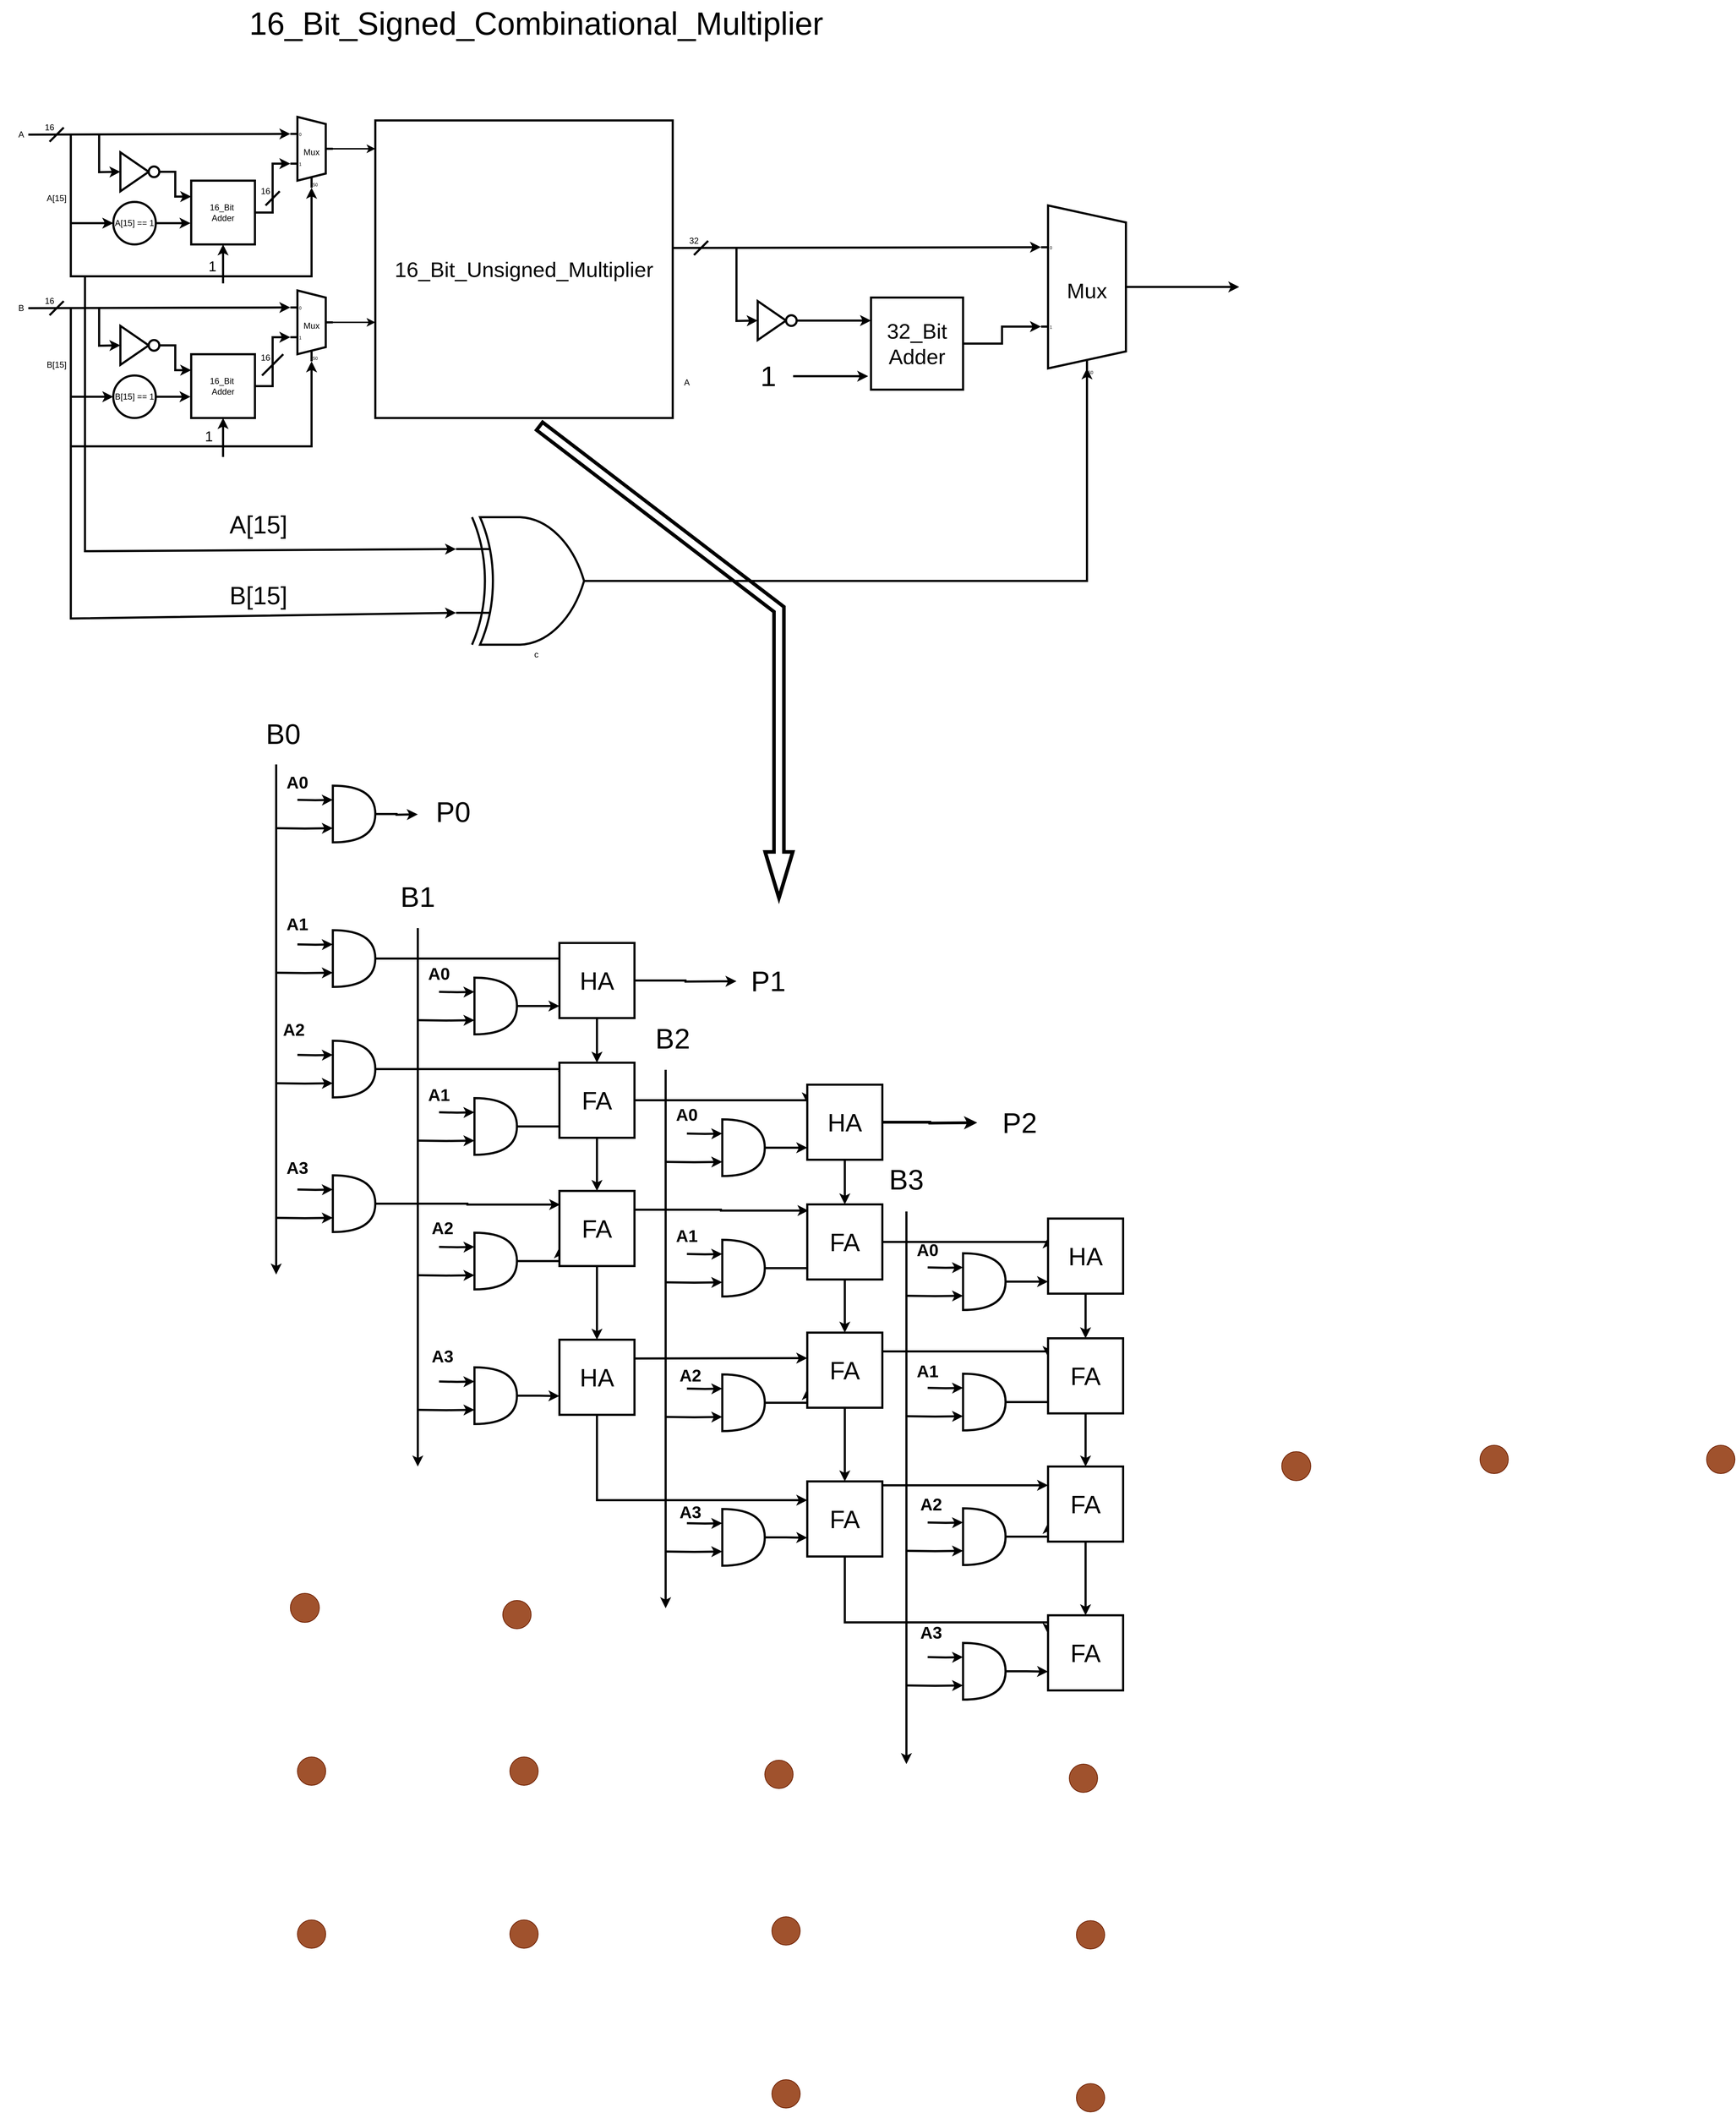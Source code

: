 <mxfile version="24.7.3" type="github">
  <diagram name="Page-1" id="oD3bbeozOGptEu1nKLs6">
    <mxGraphModel dx="4987" dy="2405" grid="1" gridSize="10" guides="1" tooltips="1" connect="1" arrows="1" fold="1" page="1" pageScale="1" pageWidth="827" pageHeight="1169" math="0" shadow="0">
      <root>
        <mxCell id="0" />
        <mxCell id="1" parent="0" />
        <mxCell id="ogzNA6DxqtYgM_odpDpJ-2" value="c" style="verticalLabelPosition=bottom;shadow=0;dashed=0;align=center;html=1;verticalAlign=top;shape=mxgraph.electrical.logic_gates.logic_gate;operation=xor;strokeWidth=3;" parent="1" vertex="1">
          <mxGeometry x="314" y="820" width="226" height="180" as="geometry" />
        </mxCell>
        <mxCell id="ogzNA6DxqtYgM_odpDpJ-6" style="edgeStyle=none;rounded=0;orthogonalLoop=1;jettySize=auto;html=1;strokeWidth=3;" parent="1" edge="1">
          <mxGeometry relative="1" as="geometry">
            <mxPoint x="480" y="360" as="targetPoint" />
            <mxPoint x="400" y="360" as="sourcePoint" />
          </mxGeometry>
        </mxCell>
        <mxCell id="ogzNA6DxqtYgM_odpDpJ-7" value="&lt;font style=&quot;font-size: 30px;&quot;&gt;16_Bit_Unsigned_Multiplier&lt;/font&gt;" style="whiteSpace=wrap;html=1;aspect=fixed;strokeWidth=3;perimeterSpacing=8;" parent="1" vertex="1">
          <mxGeometry x="200" y="260" width="420" height="420" as="geometry" />
        </mxCell>
        <mxCell id="ogzNA6DxqtYgM_odpDpJ-8" value="" style="edgeStyle=none;orthogonalLoop=1;jettySize=auto;html=1;rounded=0;entryX=0;entryY=0.21;entryDx=0;entryDy=3;entryPerimeter=0;strokeWidth=3;" parent="1" target="8CFHem_4Svvjd2frR5rD-30" edge="1">
          <mxGeometry width="80" relative="1" as="geometry">
            <mxPoint x="-290" y="280" as="sourcePoint" />
            <mxPoint x="80" y="279" as="targetPoint" />
            <Array as="points" />
          </mxGeometry>
        </mxCell>
        <mxCell id="ogzNA6DxqtYgM_odpDpJ-10" value="" style="endArrow=none;html=1;rounded=0;strokeWidth=3;" parent="1" edge="1">
          <mxGeometry width="50" height="50" relative="1" as="geometry">
            <mxPoint x="180" y="360" as="sourcePoint" />
            <mxPoint x="180" y="360" as="targetPoint" />
          </mxGeometry>
        </mxCell>
        <mxCell id="ogzNA6DxqtYgM_odpDpJ-22" value="&lt;font style=&quot;font-size: 45px;&quot;&gt;16_Bit_Signed_Combinational_Multiplier&lt;/font&gt;" style="text;html=1;whiteSpace=wrap;overflow=hidden;rounded=0;" parent="1" vertex="1">
          <mxGeometry x="20" y="90" width="870" height="190" as="geometry" />
        </mxCell>
        <mxCell id="ogzNA6DxqtYgM_odpDpJ-24" value="" style="endArrow=none;html=1;rounded=0;strokeWidth=3;" parent="1" edge="1">
          <mxGeometry width="50" height="50" relative="1" as="geometry">
            <mxPoint x="-260" y="290" as="sourcePoint" />
            <mxPoint x="-240" y="270" as="targetPoint" />
          </mxGeometry>
        </mxCell>
        <mxCell id="ogzNA6DxqtYgM_odpDpJ-26" value="16" style="text;html=1;align=center;verticalAlign=middle;whiteSpace=wrap;rounded=0;strokeWidth=3;" parent="1" vertex="1">
          <mxGeometry x="-290" y="260" width="60" height="20" as="geometry" />
        </mxCell>
        <mxCell id="8CFHem_4Svvjd2frR5rD-3" style="edgeStyle=orthogonalEdgeStyle;rounded=0;orthogonalLoop=1;jettySize=auto;html=1;entryX=0;entryY=0.25;entryDx=0;entryDy=0;entryPerimeter=0;strokeWidth=3;" parent="1" target="8CFHem_4Svvjd2frR5rD-2" edge="1">
          <mxGeometry relative="1" as="geometry">
            <mxPoint x="90" y="1219" as="sourcePoint" />
          </mxGeometry>
        </mxCell>
        <mxCell id="8CFHem_4Svvjd2frR5rD-4" style="edgeStyle=orthogonalEdgeStyle;rounded=0;orthogonalLoop=1;jettySize=auto;html=1;entryX=0;entryY=0.75;entryDx=0;entryDy=0;entryPerimeter=0;strokeWidth=3;" parent="1" target="8CFHem_4Svvjd2frR5rD-2" edge="1">
          <mxGeometry relative="1" as="geometry">
            <mxPoint x="60" y="1259" as="sourcePoint" />
          </mxGeometry>
        </mxCell>
        <mxCell id="8CFHem_4Svvjd2frR5rD-7" style="edgeStyle=orthogonalEdgeStyle;rounded=0;orthogonalLoop=1;jettySize=auto;html=1;exitX=1;exitY=0.5;exitDx=0;exitDy=0;exitPerimeter=0;strokeWidth=3;" parent="1" source="8CFHem_4Svvjd2frR5rD-2" edge="1">
          <mxGeometry relative="1" as="geometry">
            <mxPoint x="260.0" y="1239.471" as="targetPoint" />
          </mxGeometry>
        </mxCell>
        <mxCell id="8CFHem_4Svvjd2frR5rD-2" value="" style="shape=or;whiteSpace=wrap;html=1;strokeWidth=3;" parent="1" vertex="1">
          <mxGeometry x="140" y="1199" width="60" height="80" as="geometry" />
        </mxCell>
        <mxCell id="8CFHem_4Svvjd2frR5rD-5" value="" style="endArrow=classic;html=1;rounded=0;strokeWidth=3;" parent="1" edge="1">
          <mxGeometry width="50" height="50" relative="1" as="geometry">
            <mxPoint x="60" y="1169" as="sourcePoint" />
            <mxPoint x="60" y="1889" as="targetPoint" />
          </mxGeometry>
        </mxCell>
        <mxCell id="8CFHem_4Svvjd2frR5rD-8" style="edgeStyle=orthogonalEdgeStyle;rounded=0;orthogonalLoop=1;jettySize=auto;html=1;entryX=0;entryY=0.25;entryDx=0;entryDy=0;entryPerimeter=0;strokeWidth=3;" parent="1" target="8CFHem_4Svvjd2frR5rD-11" edge="1">
          <mxGeometry relative="1" as="geometry">
            <mxPoint x="90" y="1423" as="sourcePoint" />
          </mxGeometry>
        </mxCell>
        <mxCell id="8CFHem_4Svvjd2frR5rD-9" style="edgeStyle=orthogonalEdgeStyle;rounded=0;orthogonalLoop=1;jettySize=auto;html=1;entryX=0;entryY=0.75;entryDx=0;entryDy=0;entryPerimeter=0;strokeWidth=3;" parent="1" target="8CFHem_4Svvjd2frR5rD-11" edge="1">
          <mxGeometry relative="1" as="geometry">
            <mxPoint x="60" y="1463" as="sourcePoint" />
          </mxGeometry>
        </mxCell>
        <mxCell id="8CFHem_4Svvjd2frR5rD-10" style="edgeStyle=orthogonalEdgeStyle;rounded=0;orthogonalLoop=1;jettySize=auto;html=1;exitX=1;exitY=0.5;exitDx=0;exitDy=0;exitPerimeter=0;strokeWidth=3;entryX=0;entryY=0.25;entryDx=0;entryDy=0;" parent="1" source="8CFHem_4Svvjd2frR5rD-11" edge="1" target="QExua1J9MdYWWvg31LNP-27">
          <mxGeometry relative="1" as="geometry">
            <mxPoint x="270" y="1444" as="targetPoint" />
            <Array as="points">
              <mxPoint x="490" y="1443" />
            </Array>
          </mxGeometry>
        </mxCell>
        <mxCell id="8CFHem_4Svvjd2frR5rD-11" value="" style="shape=or;whiteSpace=wrap;html=1;strokeWidth=3;" parent="1" vertex="1">
          <mxGeometry x="140" y="1403" width="60" height="80" as="geometry" />
        </mxCell>
        <mxCell id="8CFHem_4Svvjd2frR5rD-20" style="edgeStyle=orthogonalEdgeStyle;rounded=0;orthogonalLoop=1;jettySize=auto;html=1;entryX=0;entryY=0.25;entryDx=0;entryDy=0;entryPerimeter=0;strokeWidth=3;" parent="1" target="8CFHem_4Svvjd2frR5rD-23" edge="1">
          <mxGeometry relative="1" as="geometry">
            <mxPoint x="90" y="1579" as="sourcePoint" />
          </mxGeometry>
        </mxCell>
        <mxCell id="8CFHem_4Svvjd2frR5rD-21" style="edgeStyle=orthogonalEdgeStyle;rounded=0;orthogonalLoop=1;jettySize=auto;html=1;entryX=0;entryY=0.75;entryDx=0;entryDy=0;entryPerimeter=0;strokeWidth=3;" parent="1" target="8CFHem_4Svvjd2frR5rD-23" edge="1">
          <mxGeometry relative="1" as="geometry">
            <mxPoint x="60" y="1619" as="sourcePoint" />
          </mxGeometry>
        </mxCell>
        <mxCell id="8CFHem_4Svvjd2frR5rD-22" style="edgeStyle=orthogonalEdgeStyle;rounded=0;orthogonalLoop=1;jettySize=auto;html=1;exitX=1;exitY=0.5;exitDx=0;exitDy=0;exitPerimeter=0;strokeWidth=3;entryX=-0.023;entryY=0.115;entryDx=0;entryDy=0;entryPerimeter=0;" parent="1" source="8CFHem_4Svvjd2frR5rD-23" edge="1" target="QExua1J9MdYWWvg31LNP-117">
          <mxGeometry relative="1" as="geometry">
            <mxPoint x="260.0" y="1599.471" as="targetPoint" />
            <Array as="points">
              <mxPoint x="498" y="1599" />
            </Array>
          </mxGeometry>
        </mxCell>
        <mxCell id="8CFHem_4Svvjd2frR5rD-23" value="" style="shape=or;whiteSpace=wrap;html=1;strokeWidth=3;" parent="1" vertex="1">
          <mxGeometry x="140" y="1559" width="60" height="80" as="geometry" />
        </mxCell>
        <mxCell id="8CFHem_4Svvjd2frR5rD-24" style="edgeStyle=orthogonalEdgeStyle;rounded=0;orthogonalLoop=1;jettySize=auto;html=1;entryX=0;entryY=0.25;entryDx=0;entryDy=0;entryPerimeter=0;strokeWidth=3;" parent="1" target="8CFHem_4Svvjd2frR5rD-27" edge="1">
          <mxGeometry relative="1" as="geometry">
            <mxPoint x="90" y="1769" as="sourcePoint" />
          </mxGeometry>
        </mxCell>
        <mxCell id="8CFHem_4Svvjd2frR5rD-25" style="edgeStyle=orthogonalEdgeStyle;rounded=0;orthogonalLoop=1;jettySize=auto;html=1;entryX=0;entryY=0.75;entryDx=0;entryDy=0;entryPerimeter=0;strokeWidth=3;" parent="1" target="8CFHem_4Svvjd2frR5rD-27" edge="1">
          <mxGeometry relative="1" as="geometry">
            <mxPoint x="60" y="1809" as="sourcePoint" />
          </mxGeometry>
        </mxCell>
        <mxCell id="8CFHem_4Svvjd2frR5rD-26" style="edgeStyle=orthogonalEdgeStyle;rounded=0;orthogonalLoop=1;jettySize=auto;html=1;exitX=1;exitY=0.5;exitDx=0;exitDy=0;exitPerimeter=0;strokeWidth=3;entryX=0.01;entryY=0.182;entryDx=0;entryDy=0;entryPerimeter=0;" parent="1" source="8CFHem_4Svvjd2frR5rD-27" edge="1" target="QExua1J9MdYWWvg31LNP-118">
          <mxGeometry relative="1" as="geometry">
            <mxPoint x="260.0" y="1789.471" as="targetPoint" />
          </mxGeometry>
        </mxCell>
        <mxCell id="8CFHem_4Svvjd2frR5rD-27" value="" style="shape=or;whiteSpace=wrap;html=1;strokeWidth=3;" parent="1" vertex="1">
          <mxGeometry x="140" y="1749" width="60" height="80" as="geometry" />
        </mxCell>
        <mxCell id="8CFHem_4Svvjd2frR5rD-28" value="A[15] == 1" style="ellipse;whiteSpace=wrap;html=1;aspect=fixed;strokeWidth=3;" parent="1" vertex="1">
          <mxGeometry x="-170" y="375" width="60" height="60" as="geometry" />
        </mxCell>
        <mxCell id="8CFHem_4Svvjd2frR5rD-30" value="Mux" style="shadow=0;dashed=0;align=center;html=1;strokeWidth=3;shape=mxgraph.electrical.abstract.mux2;whiteSpace=wrap;" parent="1" vertex="1">
          <mxGeometry x="80" y="255" width="60" height="100" as="geometry" />
        </mxCell>
        <mxCell id="8CFHem_4Svvjd2frR5rD-32" value="A" style="text;html=1;align=center;verticalAlign=middle;whiteSpace=wrap;rounded=0;strokeWidth=2;" parent="1" vertex="1">
          <mxGeometry x="-330" y="270" width="60" height="20" as="geometry" />
        </mxCell>
        <mxCell id="8CFHem_4Svvjd2frR5rD-56" style="edgeStyle=orthogonalEdgeStyle;rounded=0;orthogonalLoop=1;jettySize=auto;html=1;exitX=1;exitY=0.5;exitDx=0;exitDy=0;entryX=0;entryY=0.25;entryDx=0;entryDy=0;strokeWidth=3;" parent="1" source="8CFHem_4Svvjd2frR5rD-52" target="8CFHem_4Svvjd2frR5rD-37" edge="1">
          <mxGeometry relative="1" as="geometry" />
        </mxCell>
        <mxCell id="8CFHem_4Svvjd2frR5rD-37" value="16_Bit&amp;nbsp;&lt;br&gt;Adder" style="whiteSpace=wrap;html=1;aspect=fixed;strokeWidth=3;" parent="1" vertex="1">
          <mxGeometry x="-60" y="345" width="90" height="90" as="geometry" />
        </mxCell>
        <mxCell id="8CFHem_4Svvjd2frR5rD-38" style="edgeStyle=orthogonalEdgeStyle;rounded=0;orthogonalLoop=1;jettySize=auto;html=1;entryX=0;entryY=0.63;entryDx=0;entryDy=3;entryPerimeter=0;strokeWidth=3;" parent="1" source="8CFHem_4Svvjd2frR5rD-37" target="8CFHem_4Svvjd2frR5rD-30" edge="1">
          <mxGeometry relative="1" as="geometry" />
        </mxCell>
        <mxCell id="8CFHem_4Svvjd2frR5rD-46" value="" style="edgeStyle=none;orthogonalLoop=1;jettySize=auto;html=1;rounded=0;entryX=0;entryY=0.5;entryDx=0;entryDy=0;strokeWidth=3;" parent="1" target="8CFHem_4Svvjd2frR5rD-28" edge="1">
          <mxGeometry width="80" relative="1" as="geometry">
            <mxPoint x="-230" y="280" as="sourcePoint" />
            <mxPoint x="-180" y="360" as="targetPoint" />
            <Array as="points">
              <mxPoint x="-230" y="405" />
            </Array>
          </mxGeometry>
        </mxCell>
        <mxCell id="8CFHem_4Svvjd2frR5rD-47" style="edgeStyle=orthogonalEdgeStyle;rounded=0;orthogonalLoop=1;jettySize=auto;html=1;exitX=1;exitY=0.5;exitDx=0;exitDy=0;entryX=-0.011;entryY=0.667;entryDx=0;entryDy=0;entryPerimeter=0;strokeWidth=3;" parent="1" source="8CFHem_4Svvjd2frR5rD-28" target="8CFHem_4Svvjd2frR5rD-37" edge="1">
          <mxGeometry relative="1" as="geometry" />
        </mxCell>
        <mxCell id="8CFHem_4Svvjd2frR5rD-48" value="" style="edgeStyle=none;orthogonalLoop=1;jettySize=auto;html=1;rounded=0;entryX=0;entryY=0.5;entryDx=0;entryDy=0;strokeWidth=3;" parent="1" target="8CFHem_4Svvjd2frR5rD-49" edge="1">
          <mxGeometry width="80" relative="1" as="geometry">
            <mxPoint x="-190" y="280" as="sourcePoint" />
            <mxPoint x="-190" y="340" as="targetPoint" />
            <Array as="points">
              <mxPoint x="-190" y="333" />
            </Array>
          </mxGeometry>
        </mxCell>
        <mxCell id="8CFHem_4Svvjd2frR5rD-49" value="" style="triangle;whiteSpace=wrap;html=1;strokeWidth=3;" parent="1" vertex="1">
          <mxGeometry x="-160" y="305" width="40" height="55" as="geometry" />
        </mxCell>
        <mxCell id="8CFHem_4Svvjd2frR5rD-52" value="" style="ellipse;whiteSpace=wrap;html=1;aspect=fixed;strokeWidth=3;" parent="1" vertex="1">
          <mxGeometry x="-120" y="325" width="15" height="15" as="geometry" />
        </mxCell>
        <mxCell id="8CFHem_4Svvjd2frR5rD-57" value="" style="edgeStyle=none;orthogonalLoop=1;jettySize=auto;html=1;rounded=0;entryX=0.5;entryY=1;entryDx=0;entryDy=0;strokeWidth=3;" parent="1" target="8CFHem_4Svvjd2frR5rD-37" edge="1">
          <mxGeometry width="80" relative="1" as="geometry">
            <mxPoint x="-15" y="490" as="sourcePoint" />
            <mxPoint x="40" y="490" as="targetPoint" />
            <Array as="points" />
          </mxGeometry>
        </mxCell>
        <mxCell id="8CFHem_4Svvjd2frR5rD-61" style="edgeStyle=orthogonalEdgeStyle;rounded=0;orthogonalLoop=1;jettySize=auto;html=1;exitX=1;exitY=0.5;exitDx=0;exitDy=-5;exitPerimeter=0;strokeWidth=2;" parent="1" source="8CFHem_4Svvjd2frR5rD-30" edge="1">
          <mxGeometry relative="1" as="geometry">
            <mxPoint x="200" y="300" as="targetPoint" />
          </mxGeometry>
        </mxCell>
        <mxCell id="8CFHem_4Svvjd2frR5rD-62" value="" style="edgeStyle=none;orthogonalLoop=1;jettySize=auto;html=1;rounded=0;entryX=0;entryY=0.21;entryDx=0;entryDy=3;entryPerimeter=0;strokeWidth=3;" parent="1" target="8CFHem_4Svvjd2frR5rD-67" edge="1">
          <mxGeometry width="80" relative="1" as="geometry">
            <mxPoint x="-290" y="525" as="sourcePoint" />
            <mxPoint x="80" y="524" as="targetPoint" />
            <Array as="points" />
          </mxGeometry>
        </mxCell>
        <mxCell id="8CFHem_4Svvjd2frR5rD-63" value="" style="endArrow=none;html=1;rounded=0;strokeWidth=3;" parent="1" edge="1">
          <mxGeometry width="50" height="50" relative="1" as="geometry">
            <mxPoint x="180" y="605" as="sourcePoint" />
            <mxPoint x="180" y="605" as="targetPoint" />
          </mxGeometry>
        </mxCell>
        <mxCell id="8CFHem_4Svvjd2frR5rD-64" value="" style="endArrow=none;html=1;rounded=0;strokeWidth=3;" parent="1" edge="1">
          <mxGeometry width="50" height="50" relative="1" as="geometry">
            <mxPoint x="-260" y="535" as="sourcePoint" />
            <mxPoint x="-240" y="515" as="targetPoint" />
          </mxGeometry>
        </mxCell>
        <mxCell id="8CFHem_4Svvjd2frR5rD-65" value="16" style="text;html=1;align=center;verticalAlign=middle;whiteSpace=wrap;rounded=0;strokeWidth=3;" parent="1" vertex="1">
          <mxGeometry x="-290" y="505" width="60" height="20" as="geometry" />
        </mxCell>
        <mxCell id="8CFHem_4Svvjd2frR5rD-66" value="B[15] == 1" style="ellipse;whiteSpace=wrap;html=1;aspect=fixed;strokeWidth=3;" parent="1" vertex="1">
          <mxGeometry x="-170" y="620" width="60" height="60" as="geometry" />
        </mxCell>
        <mxCell id="8CFHem_4Svvjd2frR5rD-67" value="Mux" style="shadow=0;dashed=0;align=center;html=1;strokeWidth=3;shape=mxgraph.electrical.abstract.mux2;whiteSpace=wrap;" parent="1" vertex="1">
          <mxGeometry x="80" y="500" width="60" height="100" as="geometry" />
        </mxCell>
        <mxCell id="8CFHem_4Svvjd2frR5rD-69" style="edgeStyle=orthogonalEdgeStyle;rounded=0;orthogonalLoop=1;jettySize=auto;html=1;exitX=1;exitY=0.5;exitDx=0;exitDy=0;entryX=0;entryY=0.25;entryDx=0;entryDy=0;strokeWidth=3;" parent="1" source="8CFHem_4Svvjd2frR5rD-76" target="8CFHem_4Svvjd2frR5rD-70" edge="1">
          <mxGeometry relative="1" as="geometry" />
        </mxCell>
        <mxCell id="8CFHem_4Svvjd2frR5rD-70" value="16_Bit&amp;nbsp;&lt;br&gt;Adder" style="whiteSpace=wrap;html=1;aspect=fixed;strokeWidth=3;" parent="1" vertex="1">
          <mxGeometry x="-60" y="590" width="90" height="90" as="geometry" />
        </mxCell>
        <mxCell id="8CFHem_4Svvjd2frR5rD-71" style="edgeStyle=orthogonalEdgeStyle;rounded=0;orthogonalLoop=1;jettySize=auto;html=1;entryX=0;entryY=0.63;entryDx=0;entryDy=3;entryPerimeter=0;strokeWidth=3;" parent="1" source="8CFHem_4Svvjd2frR5rD-70" target="8CFHem_4Svvjd2frR5rD-67" edge="1">
          <mxGeometry relative="1" as="geometry" />
        </mxCell>
        <mxCell id="8CFHem_4Svvjd2frR5rD-72" value="" style="edgeStyle=none;orthogonalLoop=1;jettySize=auto;html=1;rounded=0;entryX=0;entryY=0.5;entryDx=0;entryDy=0;strokeWidth=3;" parent="1" target="8CFHem_4Svvjd2frR5rD-66" edge="1">
          <mxGeometry width="80" relative="1" as="geometry">
            <mxPoint x="-230" y="525" as="sourcePoint" />
            <mxPoint x="-180" y="605" as="targetPoint" />
            <Array as="points">
              <mxPoint x="-230" y="650" />
            </Array>
          </mxGeometry>
        </mxCell>
        <mxCell id="8CFHem_4Svvjd2frR5rD-73" style="edgeStyle=orthogonalEdgeStyle;rounded=0;orthogonalLoop=1;jettySize=auto;html=1;exitX=1;exitY=0.5;exitDx=0;exitDy=0;entryX=-0.011;entryY=0.667;entryDx=0;entryDy=0;entryPerimeter=0;strokeWidth=3;" parent="1" source="8CFHem_4Svvjd2frR5rD-66" target="8CFHem_4Svvjd2frR5rD-70" edge="1">
          <mxGeometry relative="1" as="geometry" />
        </mxCell>
        <mxCell id="8CFHem_4Svvjd2frR5rD-74" value="" style="edgeStyle=none;orthogonalLoop=1;jettySize=auto;html=1;rounded=0;entryX=0;entryY=0.5;entryDx=0;entryDy=0;strokeWidth=3;" parent="1" target="8CFHem_4Svvjd2frR5rD-75" edge="1">
          <mxGeometry width="80" relative="1" as="geometry">
            <mxPoint x="-190" y="525" as="sourcePoint" />
            <mxPoint x="-190" y="585" as="targetPoint" />
            <Array as="points">
              <mxPoint x="-190" y="578" />
            </Array>
          </mxGeometry>
        </mxCell>
        <mxCell id="8CFHem_4Svvjd2frR5rD-75" value="" style="triangle;whiteSpace=wrap;html=1;strokeWidth=3;" parent="1" vertex="1">
          <mxGeometry x="-160" y="550" width="40" height="55" as="geometry" />
        </mxCell>
        <mxCell id="8CFHem_4Svvjd2frR5rD-76" value="" style="ellipse;whiteSpace=wrap;html=1;aspect=fixed;strokeWidth=3;" parent="1" vertex="1">
          <mxGeometry x="-120" y="570" width="15" height="15" as="geometry" />
        </mxCell>
        <mxCell id="8CFHem_4Svvjd2frR5rD-77" value="" style="edgeStyle=none;orthogonalLoop=1;jettySize=auto;html=1;rounded=0;entryX=0.5;entryY=1;entryDx=0;entryDy=0;strokeWidth=3;" parent="1" target="8CFHem_4Svvjd2frR5rD-70" edge="1">
          <mxGeometry width="80" relative="1" as="geometry">
            <mxPoint x="-15" y="735" as="sourcePoint" />
            <mxPoint x="40" y="735" as="targetPoint" />
            <Array as="points" />
          </mxGeometry>
        </mxCell>
        <mxCell id="8CFHem_4Svvjd2frR5rD-78" style="edgeStyle=orthogonalEdgeStyle;rounded=0;orthogonalLoop=1;jettySize=auto;html=1;exitX=1;exitY=0.5;exitDx=0;exitDy=-5;exitPerimeter=0;strokeWidth=2;" parent="1" source="8CFHem_4Svvjd2frR5rD-67" edge="1">
          <mxGeometry relative="1" as="geometry">
            <mxPoint x="200" y="545" as="targetPoint" />
          </mxGeometry>
        </mxCell>
        <mxCell id="8CFHem_4Svvjd2frR5rD-79" value="" style="edgeStyle=none;orthogonalLoop=1;jettySize=auto;html=1;rounded=0;exitX=0;exitY=0.75;exitDx=0;exitDy=0;entryX=0;entryY=0.233;entryDx=0;entryDy=3;entryPerimeter=0;strokeWidth=3;" parent="1" target="8CFHem_4Svvjd2frR5rD-97" edge="1">
          <mxGeometry width="80" relative="1" as="geometry">
            <mxPoint x="620" y="440" as="sourcePoint" />
            <mxPoint x="1130" y="440" as="targetPoint" />
            <Array as="points" />
          </mxGeometry>
        </mxCell>
        <mxCell id="8CFHem_4Svvjd2frR5rD-80" value="" style="endArrow=none;html=1;rounded=0;strokeWidth=3;" parent="1" edge="1">
          <mxGeometry width="50" height="50" relative="1" as="geometry">
            <mxPoint x="1120" y="710" as="sourcePoint" />
            <mxPoint x="1120" y="710" as="targetPoint" />
          </mxGeometry>
        </mxCell>
        <mxCell id="8CFHem_4Svvjd2frR5rD-81" value="" style="endArrow=none;html=1;rounded=0;strokeWidth=3;" parent="1" edge="1">
          <mxGeometry width="50" height="50" relative="1" as="geometry">
            <mxPoint x="650" y="450" as="sourcePoint" />
            <mxPoint x="670" y="430" as="targetPoint" />
          </mxGeometry>
        </mxCell>
        <mxCell id="8CFHem_4Svvjd2frR5rD-85" value="A" style="text;html=1;align=center;verticalAlign=middle;whiteSpace=wrap;rounded=0;strokeWidth=3;" parent="1" vertex="1">
          <mxGeometry x="610" y="620" width="60" height="20" as="geometry" />
        </mxCell>
        <mxCell id="8CFHem_4Svvjd2frR5rD-86" style="edgeStyle=orthogonalEdgeStyle;rounded=0;orthogonalLoop=1;jettySize=auto;html=1;exitX=1;exitY=0.5;exitDx=0;exitDy=0;entryX=0;entryY=0.25;entryDx=0;entryDy=0;strokeWidth=3;" parent="1" source="8CFHem_4Svvjd2frR5rD-93" target="8CFHem_4Svvjd2frR5rD-87" edge="1">
          <mxGeometry relative="1" as="geometry" />
        </mxCell>
        <mxCell id="8CFHem_4Svvjd2frR5rD-87" value="&lt;font style=&quot;font-size: 30px;&quot;&gt;32_Bit&lt;/font&gt;&lt;div style=&quot;font-size: 30px;&quot;&gt;&lt;font style=&quot;font-size: 30px;&quot;&gt;Adder&lt;/font&gt;&lt;/div&gt;" style="whiteSpace=wrap;html=1;aspect=fixed;strokeWidth=3;" parent="1" vertex="1">
          <mxGeometry x="900" y="510" width="130" height="130" as="geometry" />
        </mxCell>
        <mxCell id="8CFHem_4Svvjd2frR5rD-88" style="edgeStyle=orthogonalEdgeStyle;rounded=0;orthogonalLoop=1;jettySize=auto;html=1;entryX=0;entryY=0.7;entryDx=0;entryDy=3;entryPerimeter=0;strokeWidth=3;" parent="1" source="8CFHem_4Svvjd2frR5rD-87" target="8CFHem_4Svvjd2frR5rD-97" edge="1">
          <mxGeometry relative="1" as="geometry">
            <mxPoint x="1130" y="520" as="targetPoint" />
          </mxGeometry>
        </mxCell>
        <mxCell id="8CFHem_4Svvjd2frR5rD-91" value="" style="edgeStyle=none;orthogonalLoop=1;jettySize=auto;html=1;rounded=0;entryX=0;entryY=0.5;entryDx=0;entryDy=0;strokeWidth=3;" parent="1" target="8CFHem_4Svvjd2frR5rD-92" edge="1">
          <mxGeometry width="80" relative="1" as="geometry">
            <mxPoint x="710" y="440" as="sourcePoint" />
            <mxPoint x="710" y="550" as="targetPoint" />
            <Array as="points">
              <mxPoint x="710" y="543" />
            </Array>
          </mxGeometry>
        </mxCell>
        <mxCell id="8CFHem_4Svvjd2frR5rD-92" value="" style="triangle;whiteSpace=wrap;html=1;strokeWidth=3;" parent="1" vertex="1">
          <mxGeometry x="740" y="515" width="40" height="55" as="geometry" />
        </mxCell>
        <mxCell id="8CFHem_4Svvjd2frR5rD-93" value="" style="ellipse;whiteSpace=wrap;html=1;aspect=fixed;strokeWidth=3;" parent="1" vertex="1">
          <mxGeometry x="780" y="535" width="15" height="15" as="geometry" />
        </mxCell>
        <mxCell id="8CFHem_4Svvjd2frR5rD-96" value="" style="edgeStyle=none;orthogonalLoop=1;jettySize=auto;html=1;rounded=0;strokeWidth=3;" parent="1" edge="1">
          <mxGeometry width="80" relative="1" as="geometry">
            <mxPoint x="790" y="621" as="sourcePoint" />
            <mxPoint x="896" y="621" as="targetPoint" />
            <Array as="points" />
          </mxGeometry>
        </mxCell>
        <mxCell id="8CFHem_4Svvjd2frR5rD-98" style="edgeStyle=orthogonalEdgeStyle;rounded=0;orthogonalLoop=1;jettySize=auto;html=1;exitX=1;exitY=0.5;exitDx=0;exitDy=-5;exitPerimeter=0;strokeWidth=3;" parent="1" source="8CFHem_4Svvjd2frR5rD-97" edge="1">
          <mxGeometry relative="1" as="geometry">
            <mxPoint x="1420" y="495" as="targetPoint" />
          </mxGeometry>
        </mxCell>
        <mxCell id="8CFHem_4Svvjd2frR5rD-97" value="&lt;font style=&quot;font-size: 30px;&quot;&gt;Mux&lt;/font&gt;" style="shadow=0;dashed=0;align=center;html=1;strokeWidth=3;shape=mxgraph.electrical.abstract.mux2;whiteSpace=wrap;" parent="1" vertex="1">
          <mxGeometry x="1140" y="380" width="130" height="240" as="geometry" />
        </mxCell>
        <mxCell id="QExua1J9MdYWWvg31LNP-1" value="" style="edgeStyle=none;orthogonalLoop=1;jettySize=auto;html=1;rounded=0;entryX=0.333;entryY=1;entryDx=10;entryDy=0;entryPerimeter=0;strokeWidth=3;" edge="1" parent="1" target="8CFHem_4Svvjd2frR5rD-67">
          <mxGeometry width="80" relative="1" as="geometry">
            <mxPoint x="-230" y="650" as="sourcePoint" />
            <mxPoint x="110" y="720" as="targetPoint" />
            <Array as="points">
              <mxPoint x="-230" y="720" />
              <mxPoint x="-20" y="720" />
              <mxPoint x="110" y="720" />
            </Array>
          </mxGeometry>
        </mxCell>
        <mxCell id="QExua1J9MdYWWvg31LNP-2" value="" style="edgeStyle=none;orthogonalLoop=1;jettySize=auto;html=1;rounded=0;entryX=0.333;entryY=1;entryDx=10;entryDy=0;entryPerimeter=0;strokeWidth=3;" edge="1" parent="1" target="8CFHem_4Svvjd2frR5rD-30">
          <mxGeometry width="80" relative="1" as="geometry">
            <mxPoint x="-230" y="400" as="sourcePoint" />
            <mxPoint x="-230" y="470" as="targetPoint" />
            <Array as="points">
              <mxPoint x="-230" y="480" />
              <mxPoint x="110" y="480" />
            </Array>
          </mxGeometry>
        </mxCell>
        <mxCell id="QExua1J9MdYWWvg31LNP-3" value="A[15]" style="text;html=1;align=center;verticalAlign=middle;whiteSpace=wrap;rounded=0;strokeWidth=3;" vertex="1" parent="1">
          <mxGeometry x="-280" y="355" width="60" height="30" as="geometry" />
        </mxCell>
        <mxCell id="QExua1J9MdYWWvg31LNP-5" value="B[15]" style="text;html=1;align=center;verticalAlign=middle;whiteSpace=wrap;rounded=0;strokeWidth=3;" vertex="1" parent="1">
          <mxGeometry x="-280" y="590" width="60" height="30" as="geometry" />
        </mxCell>
        <mxCell id="QExua1J9MdYWWvg31LNP-6" value="B" style="text;html=1;align=center;verticalAlign=middle;whiteSpace=wrap;rounded=0;strokeWidth=2;" vertex="1" parent="1">
          <mxGeometry x="-330" y="510" width="60" height="30" as="geometry" />
        </mxCell>
        <mxCell id="QExua1J9MdYWWvg31LNP-7" value="" style="endArrow=none;html=1;rounded=0;strokeWidth=3;" edge="1" parent="1">
          <mxGeometry width="50" height="50" relative="1" as="geometry">
            <mxPoint x="40" y="620" as="sourcePoint" />
            <mxPoint x="70" y="590" as="targetPoint" />
            <Array as="points" />
          </mxGeometry>
        </mxCell>
        <mxCell id="QExua1J9MdYWWvg31LNP-8" value="16" style="text;html=1;align=center;verticalAlign=middle;whiteSpace=wrap;rounded=0;strokeWidth=3;" vertex="1" parent="1">
          <mxGeometry x="10" y="585" width="70" height="20" as="geometry" />
        </mxCell>
        <mxCell id="QExua1J9MdYWWvg31LNP-11" value="" style="endArrow=none;html=1;rounded=0;strokeWidth=3;" edge="1" parent="1">
          <mxGeometry width="50" height="50" relative="1" as="geometry">
            <mxPoint x="45" y="380" as="sourcePoint" />
            <mxPoint x="65" y="360" as="targetPoint" />
          </mxGeometry>
        </mxCell>
        <mxCell id="QExua1J9MdYWWvg31LNP-12" value="16" style="text;html=1;align=center;verticalAlign=middle;whiteSpace=wrap;rounded=0;strokeWidth=3;" vertex="1" parent="1">
          <mxGeometry x="15" y="350" width="60" height="20" as="geometry" />
        </mxCell>
        <mxCell id="QExua1J9MdYWWvg31LNP-13" value="32" style="text;html=1;align=center;verticalAlign=middle;whiteSpace=wrap;rounded=0;strokeWidth=3;" vertex="1" parent="1">
          <mxGeometry x="620" y="420" width="60" height="20" as="geometry" />
        </mxCell>
        <mxCell id="QExua1J9MdYWWvg31LNP-14" value="&lt;span style=&quot;font-size: 20px;&quot;&gt;1&lt;/span&gt;" style="text;html=1;align=center;verticalAlign=middle;whiteSpace=wrap;rounded=0;strokeWidth=3;" vertex="1" parent="1">
          <mxGeometry x="-50" y="450" width="40" height="30" as="geometry" />
        </mxCell>
        <mxCell id="QExua1J9MdYWWvg31LNP-16" value="&lt;span style=&quot;font-size: 20px;&quot;&gt;1&lt;/span&gt;" style="text;html=1;align=center;verticalAlign=middle;whiteSpace=wrap;rounded=0;strokeWidth=3;" vertex="1" parent="1">
          <mxGeometry x="-50" y="690" width="30" height="30" as="geometry" />
        </mxCell>
        <mxCell id="QExua1J9MdYWWvg31LNP-17" value="&lt;font style=&quot;font-size: 40px;&quot;&gt;1&lt;/font&gt;" style="text;html=1;align=center;verticalAlign=middle;whiteSpace=wrap;rounded=0;" vertex="1" parent="1">
          <mxGeometry x="720" y="605" width="70" height="30" as="geometry" />
        </mxCell>
        <mxCell id="QExua1J9MdYWWvg31LNP-19" value="" style="edgeStyle=none;orthogonalLoop=1;jettySize=auto;html=1;rounded=0;entryX=0;entryY=0.75;entryDx=0;entryDy=0;entryPerimeter=0;strokeWidth=3;" edge="1" parent="1" target="ogzNA6DxqtYgM_odpDpJ-2">
          <mxGeometry width="80" relative="1" as="geometry">
            <mxPoint x="-230" y="720" as="sourcePoint" />
            <mxPoint x="-40" y="960" as="targetPoint" />
            <Array as="points">
              <mxPoint x="-230" y="963" />
            </Array>
          </mxGeometry>
        </mxCell>
        <mxCell id="QExua1J9MdYWWvg31LNP-20" value="" style="edgeStyle=none;orthogonalLoop=1;jettySize=auto;html=1;rounded=0;entryX=0;entryY=0.25;entryDx=0;entryDy=0;entryPerimeter=0;strokeWidth=3;" edge="1" parent="1" target="ogzNA6DxqtYgM_odpDpJ-2">
          <mxGeometry width="80" relative="1" as="geometry">
            <mxPoint x="-210" y="480" as="sourcePoint" />
            <mxPoint x="-200" y="820" as="targetPoint" />
            <Array as="points">
              <mxPoint x="-210" y="868" />
            </Array>
          </mxGeometry>
        </mxCell>
        <mxCell id="QExua1J9MdYWWvg31LNP-21" value="&lt;span style=&quot;font-size: 35px;&quot;&gt;A[15&lt;/span&gt;&lt;span style=&quot;font-size: 35px;&quot;&gt;]&lt;/span&gt;" style="text;html=1;align=center;verticalAlign=middle;whiteSpace=wrap;rounded=0;" vertex="1" parent="1">
          <mxGeometry x="-30" y="800" width="130" height="60" as="geometry" />
        </mxCell>
        <mxCell id="QExua1J9MdYWWvg31LNP-22" value="&lt;span style=&quot;font-size: 35px;&quot;&gt;B[15&lt;/span&gt;&lt;span style=&quot;font-size: 35px;&quot;&gt;]&lt;/span&gt;" style="text;html=1;align=center;verticalAlign=middle;whiteSpace=wrap;rounded=0;" vertex="1" parent="1">
          <mxGeometry x="-30" y="900" width="130" height="60" as="geometry" />
        </mxCell>
        <mxCell id="QExua1J9MdYWWvg31LNP-26" style="edgeStyle=orthogonalEdgeStyle;rounded=0;orthogonalLoop=1;jettySize=auto;html=1;exitX=1;exitY=0.5;exitDx=0;exitDy=0;exitPerimeter=0;entryX=0.5;entryY=0.958;entryDx=0;entryDy=0;entryPerimeter=0;strokeWidth=3;" edge="1" parent="1" source="ogzNA6DxqtYgM_odpDpJ-2" target="8CFHem_4Svvjd2frR5rD-97">
          <mxGeometry relative="1" as="geometry">
            <mxPoint x="1205" y="630" as="targetPoint" />
          </mxGeometry>
        </mxCell>
        <mxCell id="QExua1J9MdYWWvg31LNP-120" style="edgeStyle=orthogonalEdgeStyle;rounded=0;orthogonalLoop=1;jettySize=auto;html=1;exitX=0.5;exitY=1;exitDx=0;exitDy=0;entryX=0.5;entryY=0;entryDx=0;entryDy=0;strokeWidth=3;" edge="1" parent="1" source="QExua1J9MdYWWvg31LNP-27" target="QExua1J9MdYWWvg31LNP-117">
          <mxGeometry relative="1" as="geometry" />
        </mxCell>
        <mxCell id="QExua1J9MdYWWvg31LNP-204" style="edgeStyle=orthogonalEdgeStyle;rounded=0;orthogonalLoop=1;jettySize=auto;html=1;exitX=1;exitY=0.5;exitDx=0;exitDy=0;strokeWidth=3;" edge="1" parent="1" source="QExua1J9MdYWWvg31LNP-27">
          <mxGeometry relative="1" as="geometry">
            <mxPoint x="710" y="1475" as="targetPoint" />
          </mxGeometry>
        </mxCell>
        <mxCell id="QExua1J9MdYWWvg31LNP-27" value="&lt;font style=&quot;font-size: 35px;&quot;&gt;HA&lt;/font&gt;" style="whiteSpace=wrap;html=1;aspect=fixed;strokeWidth=3;" vertex="1" parent="1">
          <mxGeometry x="460" y="1421" width="106" height="106" as="geometry" />
        </mxCell>
        <mxCell id="QExua1J9MdYWWvg31LNP-37" style="edgeStyle=orthogonalEdgeStyle;rounded=0;orthogonalLoop=1;jettySize=auto;html=1;entryX=0;entryY=0.25;entryDx=0;entryDy=0;entryPerimeter=0;strokeWidth=3;" edge="1" parent="1" target="QExua1J9MdYWWvg31LNP-40">
          <mxGeometry relative="1" as="geometry">
            <mxPoint x="290" y="1490" as="sourcePoint" />
          </mxGeometry>
        </mxCell>
        <mxCell id="QExua1J9MdYWWvg31LNP-38" style="edgeStyle=orthogonalEdgeStyle;rounded=0;orthogonalLoop=1;jettySize=auto;html=1;entryX=0;entryY=0.75;entryDx=0;entryDy=0;entryPerimeter=0;strokeWidth=3;" edge="1" parent="1" target="QExua1J9MdYWWvg31LNP-40">
          <mxGeometry relative="1" as="geometry">
            <mxPoint x="260" y="1530" as="sourcePoint" />
          </mxGeometry>
        </mxCell>
        <mxCell id="QExua1J9MdYWWvg31LNP-39" style="edgeStyle=orthogonalEdgeStyle;rounded=0;orthogonalLoop=1;jettySize=auto;html=1;exitX=1;exitY=0.5;exitDx=0;exitDy=0;exitPerimeter=0;strokeWidth=3;" edge="1" parent="1" source="QExua1J9MdYWWvg31LNP-40">
          <mxGeometry relative="1" as="geometry">
            <mxPoint x="460" y="1510" as="targetPoint" />
          </mxGeometry>
        </mxCell>
        <mxCell id="QExua1J9MdYWWvg31LNP-40" value="" style="shape=or;whiteSpace=wrap;html=1;strokeWidth=3;" vertex="1" parent="1">
          <mxGeometry x="340" y="1470" width="60" height="80" as="geometry" />
        </mxCell>
        <mxCell id="QExua1J9MdYWWvg31LNP-41" value="" style="endArrow=classic;html=1;rounded=0;strokeWidth=3;" edge="1" parent="1">
          <mxGeometry width="50" height="50" relative="1" as="geometry">
            <mxPoint x="260" y="1400" as="sourcePoint" />
            <mxPoint x="260" y="2160" as="targetPoint" />
          </mxGeometry>
        </mxCell>
        <mxCell id="QExua1J9MdYWWvg31LNP-42" style="edgeStyle=orthogonalEdgeStyle;rounded=0;orthogonalLoop=1;jettySize=auto;html=1;entryX=0;entryY=0.25;entryDx=0;entryDy=0;entryPerimeter=0;strokeWidth=3;" edge="1" parent="1" target="QExua1J9MdYWWvg31LNP-45">
          <mxGeometry relative="1" as="geometry">
            <mxPoint x="290" y="1660" as="sourcePoint" />
          </mxGeometry>
        </mxCell>
        <mxCell id="QExua1J9MdYWWvg31LNP-43" style="edgeStyle=orthogonalEdgeStyle;rounded=0;orthogonalLoop=1;jettySize=auto;html=1;entryX=0;entryY=0.75;entryDx=0;entryDy=0;entryPerimeter=0;strokeWidth=3;" edge="1" parent="1" target="QExua1J9MdYWWvg31LNP-45">
          <mxGeometry relative="1" as="geometry">
            <mxPoint x="260" y="1700" as="sourcePoint" />
          </mxGeometry>
        </mxCell>
        <mxCell id="QExua1J9MdYWWvg31LNP-44" style="edgeStyle=orthogonalEdgeStyle;rounded=0;orthogonalLoop=1;jettySize=auto;html=1;exitX=1;exitY=0.5;exitDx=0;exitDy=0;exitPerimeter=0;strokeWidth=3;entryX=0.021;entryY=0.881;entryDx=0;entryDy=0;entryPerimeter=0;" edge="1" parent="1" source="QExua1J9MdYWWvg31LNP-45" target="QExua1J9MdYWWvg31LNP-117">
          <mxGeometry relative="1" as="geometry">
            <mxPoint x="470" y="1670" as="targetPoint" />
            <Array as="points">
              <mxPoint x="502" y="1680" />
            </Array>
          </mxGeometry>
        </mxCell>
        <mxCell id="QExua1J9MdYWWvg31LNP-45" value="" style="shape=or;whiteSpace=wrap;html=1;strokeWidth=3;" vertex="1" parent="1">
          <mxGeometry x="340" y="1640" width="60" height="80" as="geometry" />
        </mxCell>
        <mxCell id="QExua1J9MdYWWvg31LNP-46" style="edgeStyle=orthogonalEdgeStyle;rounded=0;orthogonalLoop=1;jettySize=auto;html=1;entryX=0;entryY=0.25;entryDx=0;entryDy=0;entryPerimeter=0;strokeWidth=3;" edge="1" parent="1" target="QExua1J9MdYWWvg31LNP-49">
          <mxGeometry relative="1" as="geometry">
            <mxPoint x="290" y="1850" as="sourcePoint" />
          </mxGeometry>
        </mxCell>
        <mxCell id="QExua1J9MdYWWvg31LNP-47" style="edgeStyle=orthogonalEdgeStyle;rounded=0;orthogonalLoop=1;jettySize=auto;html=1;entryX=0;entryY=0.75;entryDx=0;entryDy=0;entryPerimeter=0;strokeWidth=3;" edge="1" parent="1" target="QExua1J9MdYWWvg31LNP-49">
          <mxGeometry relative="1" as="geometry">
            <mxPoint x="260" y="1890" as="sourcePoint" />
          </mxGeometry>
        </mxCell>
        <mxCell id="QExua1J9MdYWWvg31LNP-48" style="edgeStyle=orthogonalEdgeStyle;rounded=0;orthogonalLoop=1;jettySize=auto;html=1;exitX=1;exitY=0.5;exitDx=0;exitDy=0;exitPerimeter=0;strokeWidth=3;entryX=0;entryY=0.75;entryDx=0;entryDy=0;" edge="1" parent="1" source="QExua1J9MdYWWvg31LNP-49" target="QExua1J9MdYWWvg31LNP-118">
          <mxGeometry relative="1" as="geometry">
            <mxPoint x="460.0" y="1770.471" as="targetPoint" />
            <Array as="points">
              <mxPoint x="460" y="1870" />
            </Array>
          </mxGeometry>
        </mxCell>
        <mxCell id="QExua1J9MdYWWvg31LNP-49" value="" style="shape=or;whiteSpace=wrap;html=1;strokeWidth=3;" vertex="1" parent="1">
          <mxGeometry x="340" y="1830" width="60" height="80" as="geometry" />
        </mxCell>
        <mxCell id="QExua1J9MdYWWvg31LNP-50" style="edgeStyle=orthogonalEdgeStyle;rounded=0;orthogonalLoop=1;jettySize=auto;html=1;entryX=0;entryY=0.25;entryDx=0;entryDy=0;entryPerimeter=0;strokeWidth=3;" edge="1" parent="1" target="QExua1J9MdYWWvg31LNP-53">
          <mxGeometry relative="1" as="geometry">
            <mxPoint x="290" y="2040" as="sourcePoint" />
          </mxGeometry>
        </mxCell>
        <mxCell id="QExua1J9MdYWWvg31LNP-51" style="edgeStyle=orthogonalEdgeStyle;rounded=0;orthogonalLoop=1;jettySize=auto;html=1;entryX=0;entryY=0.75;entryDx=0;entryDy=0;entryPerimeter=0;strokeWidth=3;" edge="1" parent="1" target="QExua1J9MdYWWvg31LNP-53">
          <mxGeometry relative="1" as="geometry">
            <mxPoint x="260" y="2080" as="sourcePoint" />
          </mxGeometry>
        </mxCell>
        <mxCell id="QExua1J9MdYWWvg31LNP-52" style="edgeStyle=orthogonalEdgeStyle;rounded=0;orthogonalLoop=1;jettySize=auto;html=1;exitX=1;exitY=0.5;exitDx=0;exitDy=0;exitPerimeter=0;strokeWidth=3;entryX=0;entryY=0.75;entryDx=0;entryDy=0;" edge="1" parent="1" source="QExua1J9MdYWWvg31LNP-53" target="QExua1J9MdYWWvg31LNP-119">
          <mxGeometry relative="1" as="geometry">
            <mxPoint x="460" y="2060" as="targetPoint" />
          </mxGeometry>
        </mxCell>
        <mxCell id="QExua1J9MdYWWvg31LNP-53" value="" style="shape=or;whiteSpace=wrap;html=1;strokeWidth=3;" vertex="1" parent="1">
          <mxGeometry x="340" y="2020" width="60" height="80" as="geometry" />
        </mxCell>
        <mxCell id="QExua1J9MdYWWvg31LNP-121" style="edgeStyle=orthogonalEdgeStyle;rounded=0;orthogonalLoop=1;jettySize=auto;html=1;exitX=0.5;exitY=1;exitDx=0;exitDy=0;entryX=0.5;entryY=0;entryDx=0;entryDy=0;strokeWidth=3;" edge="1" parent="1" source="QExua1J9MdYWWvg31LNP-117" target="QExua1J9MdYWWvg31LNP-118">
          <mxGeometry relative="1" as="geometry" />
        </mxCell>
        <mxCell id="QExua1J9MdYWWvg31LNP-147" style="edgeStyle=orthogonalEdgeStyle;rounded=0;orthogonalLoop=1;jettySize=auto;html=1;exitX=1;exitY=0.5;exitDx=0;exitDy=0;entryX=0;entryY=0.25;entryDx=0;entryDy=0;strokeWidth=3;" edge="1" parent="1" source="QExua1J9MdYWWvg31LNP-117" target="QExua1J9MdYWWvg31LNP-124">
          <mxGeometry relative="1" as="geometry">
            <Array as="points">
              <mxPoint x="810" y="1643" />
            </Array>
          </mxGeometry>
        </mxCell>
        <mxCell id="QExua1J9MdYWWvg31LNP-117" value="&lt;font style=&quot;font-size: 35px;&quot;&gt;FA&lt;/font&gt;" style="whiteSpace=wrap;html=1;aspect=fixed;strokeWidth=3;" vertex="1" parent="1">
          <mxGeometry x="460" y="1590" width="106" height="106" as="geometry" />
        </mxCell>
        <mxCell id="QExua1J9MdYWWvg31LNP-122" style="edgeStyle=orthogonalEdgeStyle;rounded=0;orthogonalLoop=1;jettySize=auto;html=1;exitX=0.5;exitY=1;exitDx=0;exitDy=0;entryX=0.5;entryY=0;entryDx=0;entryDy=0;strokeWidth=3;" edge="1" parent="1" source="QExua1J9MdYWWvg31LNP-118" target="QExua1J9MdYWWvg31LNP-119">
          <mxGeometry relative="1" as="geometry" />
        </mxCell>
        <mxCell id="QExua1J9MdYWWvg31LNP-118" value="&lt;font style=&quot;font-size: 35px;&quot;&gt;FA&lt;/font&gt;" style="whiteSpace=wrap;html=1;aspect=fixed;strokeWidth=3;" vertex="1" parent="1">
          <mxGeometry x="460" y="1771" width="106" height="106" as="geometry" />
        </mxCell>
        <mxCell id="QExua1J9MdYWWvg31LNP-151" style="edgeStyle=orthogonalEdgeStyle;rounded=0;orthogonalLoop=1;jettySize=auto;html=1;exitX=0.5;exitY=1;exitDx=0;exitDy=0;entryX=0;entryY=0.25;entryDx=0;entryDy=0;strokeWidth=3;" edge="1" parent="1" source="QExua1J9MdYWWvg31LNP-119" target="QExua1J9MdYWWvg31LNP-146">
          <mxGeometry relative="1" as="geometry">
            <mxPoint x="780" y="2200" as="targetPoint" />
            <Array as="points">
              <mxPoint x="513" y="2208" />
            </Array>
          </mxGeometry>
        </mxCell>
        <mxCell id="QExua1J9MdYWWvg31LNP-119" value="&lt;font style=&quot;font-size: 35px;&quot;&gt;HA&lt;/font&gt;" style="whiteSpace=wrap;html=1;aspect=fixed;strokeWidth=3;" vertex="1" parent="1">
          <mxGeometry x="460" y="1981" width="106" height="106" as="geometry" />
        </mxCell>
        <mxCell id="QExua1J9MdYWWvg31LNP-123" style="edgeStyle=orthogonalEdgeStyle;rounded=0;orthogonalLoop=1;jettySize=auto;html=1;exitX=0.5;exitY=1;exitDx=0;exitDy=0;entryX=0.5;entryY=0;entryDx=0;entryDy=0;strokeWidth=3;" edge="1" parent="1" source="QExua1J9MdYWWvg31LNP-124" target="QExua1J9MdYWWvg31LNP-143">
          <mxGeometry relative="1" as="geometry" />
        </mxCell>
        <mxCell id="QExua1J9MdYWWvg31LNP-205" style="edgeStyle=orthogonalEdgeStyle;rounded=0;orthogonalLoop=1;jettySize=auto;html=1;exitX=1;exitY=0.5;exitDx=0;exitDy=0;strokeWidth=4;" edge="1" parent="1" source="QExua1J9MdYWWvg31LNP-124">
          <mxGeometry relative="1" as="geometry">
            <mxPoint x="1050" y="1674.667" as="targetPoint" />
          </mxGeometry>
        </mxCell>
        <mxCell id="QExua1J9MdYWWvg31LNP-124" value="&lt;font style=&quot;font-size: 35px;&quot;&gt;HA&lt;/font&gt;" style="whiteSpace=wrap;html=1;aspect=fixed;strokeWidth=3;" vertex="1" parent="1">
          <mxGeometry x="810" y="1621" width="106" height="106" as="geometry" />
        </mxCell>
        <mxCell id="QExua1J9MdYWWvg31LNP-125" style="edgeStyle=orthogonalEdgeStyle;rounded=0;orthogonalLoop=1;jettySize=auto;html=1;entryX=0;entryY=0.25;entryDx=0;entryDy=0;entryPerimeter=0;strokeWidth=3;" edge="1" parent="1" target="QExua1J9MdYWWvg31LNP-128">
          <mxGeometry relative="1" as="geometry">
            <mxPoint x="640" y="1690" as="sourcePoint" />
          </mxGeometry>
        </mxCell>
        <mxCell id="QExua1J9MdYWWvg31LNP-126" style="edgeStyle=orthogonalEdgeStyle;rounded=0;orthogonalLoop=1;jettySize=auto;html=1;entryX=0;entryY=0.75;entryDx=0;entryDy=0;entryPerimeter=0;strokeWidth=3;" edge="1" parent="1" target="QExua1J9MdYWWvg31LNP-128">
          <mxGeometry relative="1" as="geometry">
            <mxPoint x="610" y="1730" as="sourcePoint" />
          </mxGeometry>
        </mxCell>
        <mxCell id="QExua1J9MdYWWvg31LNP-127" style="edgeStyle=orthogonalEdgeStyle;rounded=0;orthogonalLoop=1;jettySize=auto;html=1;exitX=1;exitY=0.5;exitDx=0;exitDy=0;exitPerimeter=0;strokeWidth=3;" edge="1" parent="1" source="QExua1J9MdYWWvg31LNP-128">
          <mxGeometry relative="1" as="geometry">
            <mxPoint x="810" y="1710" as="targetPoint" />
          </mxGeometry>
        </mxCell>
        <mxCell id="QExua1J9MdYWWvg31LNP-128" value="" style="shape=or;whiteSpace=wrap;html=1;strokeWidth=3;" vertex="1" parent="1">
          <mxGeometry x="690" y="1670" width="60" height="80" as="geometry" />
        </mxCell>
        <mxCell id="QExua1J9MdYWWvg31LNP-129" value="" style="endArrow=classic;html=1;rounded=0;strokeWidth=3;" edge="1" parent="1">
          <mxGeometry width="50" height="50" relative="1" as="geometry">
            <mxPoint x="610" y="1600" as="sourcePoint" />
            <mxPoint x="610" y="2360" as="targetPoint" />
          </mxGeometry>
        </mxCell>
        <mxCell id="QExua1J9MdYWWvg31LNP-130" style="edgeStyle=orthogonalEdgeStyle;rounded=0;orthogonalLoop=1;jettySize=auto;html=1;entryX=0;entryY=0.25;entryDx=0;entryDy=0;entryPerimeter=0;strokeWidth=3;" edge="1" parent="1" target="QExua1J9MdYWWvg31LNP-133">
          <mxGeometry relative="1" as="geometry">
            <mxPoint x="640" y="1860" as="sourcePoint" />
          </mxGeometry>
        </mxCell>
        <mxCell id="QExua1J9MdYWWvg31LNP-131" style="edgeStyle=orthogonalEdgeStyle;rounded=0;orthogonalLoop=1;jettySize=auto;html=1;entryX=0;entryY=0.75;entryDx=0;entryDy=0;entryPerimeter=0;strokeWidth=3;" edge="1" parent="1" target="QExua1J9MdYWWvg31LNP-133">
          <mxGeometry relative="1" as="geometry">
            <mxPoint x="610" y="1900" as="sourcePoint" />
          </mxGeometry>
        </mxCell>
        <mxCell id="QExua1J9MdYWWvg31LNP-132" style="edgeStyle=orthogonalEdgeStyle;rounded=0;orthogonalLoop=1;jettySize=auto;html=1;exitX=1;exitY=0.5;exitDx=0;exitDy=0;exitPerimeter=0;strokeWidth=3;entryX=0.021;entryY=0.881;entryDx=0;entryDy=0;entryPerimeter=0;" edge="1" parent="1" source="QExua1J9MdYWWvg31LNP-133" target="QExua1J9MdYWWvg31LNP-143">
          <mxGeometry relative="1" as="geometry">
            <mxPoint x="820" y="1870" as="targetPoint" />
            <Array as="points">
              <mxPoint x="852" y="1880" />
            </Array>
          </mxGeometry>
        </mxCell>
        <mxCell id="QExua1J9MdYWWvg31LNP-133" value="" style="shape=or;whiteSpace=wrap;html=1;strokeWidth=3;" vertex="1" parent="1">
          <mxGeometry x="690" y="1840" width="60" height="80" as="geometry" />
        </mxCell>
        <mxCell id="QExua1J9MdYWWvg31LNP-134" style="edgeStyle=orthogonalEdgeStyle;rounded=0;orthogonalLoop=1;jettySize=auto;html=1;entryX=0;entryY=0.25;entryDx=0;entryDy=0;entryPerimeter=0;strokeWidth=3;" edge="1" parent="1" target="QExua1J9MdYWWvg31LNP-137">
          <mxGeometry relative="1" as="geometry">
            <mxPoint x="640" y="2050" as="sourcePoint" />
          </mxGeometry>
        </mxCell>
        <mxCell id="QExua1J9MdYWWvg31LNP-135" style="edgeStyle=orthogonalEdgeStyle;rounded=0;orthogonalLoop=1;jettySize=auto;html=1;entryX=0;entryY=0.75;entryDx=0;entryDy=0;entryPerimeter=0;strokeWidth=3;" edge="1" parent="1" target="QExua1J9MdYWWvg31LNP-137">
          <mxGeometry relative="1" as="geometry">
            <mxPoint x="610" y="2090" as="sourcePoint" />
          </mxGeometry>
        </mxCell>
        <mxCell id="QExua1J9MdYWWvg31LNP-136" style="edgeStyle=orthogonalEdgeStyle;rounded=0;orthogonalLoop=1;jettySize=auto;html=1;exitX=1;exitY=0.5;exitDx=0;exitDy=0;exitPerimeter=0;strokeWidth=3;entryX=0;entryY=0.75;entryDx=0;entryDy=0;" edge="1" parent="1" source="QExua1J9MdYWWvg31LNP-137" target="QExua1J9MdYWWvg31LNP-145">
          <mxGeometry relative="1" as="geometry">
            <mxPoint x="810.0" y="1970.471" as="targetPoint" />
            <Array as="points">
              <mxPoint x="810" y="2070" />
            </Array>
          </mxGeometry>
        </mxCell>
        <mxCell id="QExua1J9MdYWWvg31LNP-137" value="" style="shape=or;whiteSpace=wrap;html=1;strokeWidth=3;" vertex="1" parent="1">
          <mxGeometry x="690" y="2030" width="60" height="80" as="geometry" />
        </mxCell>
        <mxCell id="QExua1J9MdYWWvg31LNP-138" style="edgeStyle=orthogonalEdgeStyle;rounded=0;orthogonalLoop=1;jettySize=auto;html=1;entryX=0;entryY=0.25;entryDx=0;entryDy=0;entryPerimeter=0;strokeWidth=3;" edge="1" parent="1" target="QExua1J9MdYWWvg31LNP-141">
          <mxGeometry relative="1" as="geometry">
            <mxPoint x="640" y="2240" as="sourcePoint" />
          </mxGeometry>
        </mxCell>
        <mxCell id="QExua1J9MdYWWvg31LNP-139" style="edgeStyle=orthogonalEdgeStyle;rounded=0;orthogonalLoop=1;jettySize=auto;html=1;entryX=0;entryY=0.75;entryDx=0;entryDy=0;entryPerimeter=0;strokeWidth=3;" edge="1" parent="1" target="QExua1J9MdYWWvg31LNP-141">
          <mxGeometry relative="1" as="geometry">
            <mxPoint x="610" y="2280" as="sourcePoint" />
          </mxGeometry>
        </mxCell>
        <mxCell id="QExua1J9MdYWWvg31LNP-140" style="edgeStyle=orthogonalEdgeStyle;rounded=0;orthogonalLoop=1;jettySize=auto;html=1;exitX=1;exitY=0.5;exitDx=0;exitDy=0;exitPerimeter=0;strokeWidth=3;entryX=0;entryY=0.75;entryDx=0;entryDy=0;" edge="1" parent="1" source="QExua1J9MdYWWvg31LNP-141" target="QExua1J9MdYWWvg31LNP-146">
          <mxGeometry relative="1" as="geometry">
            <mxPoint x="810" y="2260" as="targetPoint" />
          </mxGeometry>
        </mxCell>
        <mxCell id="QExua1J9MdYWWvg31LNP-141" value="" style="shape=or;whiteSpace=wrap;html=1;strokeWidth=3;" vertex="1" parent="1">
          <mxGeometry x="690" y="2220" width="60" height="80" as="geometry" />
        </mxCell>
        <mxCell id="QExua1J9MdYWWvg31LNP-142" style="edgeStyle=orthogonalEdgeStyle;rounded=0;orthogonalLoop=1;jettySize=auto;html=1;exitX=0.5;exitY=1;exitDx=0;exitDy=0;entryX=0.5;entryY=0;entryDx=0;entryDy=0;strokeWidth=3;" edge="1" parent="1" source="QExua1J9MdYWWvg31LNP-143" target="QExua1J9MdYWWvg31LNP-145">
          <mxGeometry relative="1" as="geometry" />
        </mxCell>
        <mxCell id="QExua1J9MdYWWvg31LNP-176" style="edgeStyle=orthogonalEdgeStyle;rounded=0;orthogonalLoop=1;jettySize=auto;html=1;exitX=1;exitY=0.5;exitDx=0;exitDy=0;entryX=0;entryY=0.25;entryDx=0;entryDy=0;strokeWidth=3;" edge="1" parent="1" source="QExua1J9MdYWWvg31LNP-143" target="QExua1J9MdYWWvg31LNP-153">
          <mxGeometry relative="1" as="geometry">
            <Array as="points">
              <mxPoint x="1150" y="1843" />
            </Array>
          </mxGeometry>
        </mxCell>
        <mxCell id="QExua1J9MdYWWvg31LNP-143" value="&lt;font style=&quot;font-size: 35px;&quot;&gt;FA&lt;/font&gt;" style="whiteSpace=wrap;html=1;aspect=fixed;strokeWidth=3;" vertex="1" parent="1">
          <mxGeometry x="810" y="1790" width="106" height="106" as="geometry" />
        </mxCell>
        <mxCell id="QExua1J9MdYWWvg31LNP-144" style="edgeStyle=orthogonalEdgeStyle;rounded=0;orthogonalLoop=1;jettySize=auto;html=1;exitX=0.5;exitY=1;exitDx=0;exitDy=0;entryX=0.5;entryY=0;entryDx=0;entryDy=0;strokeWidth=3;" edge="1" parent="1" source="QExua1J9MdYWWvg31LNP-145" target="QExua1J9MdYWWvg31LNP-146">
          <mxGeometry relative="1" as="geometry" />
        </mxCell>
        <mxCell id="QExua1J9MdYWWvg31LNP-177" style="edgeStyle=orthogonalEdgeStyle;rounded=0;orthogonalLoop=1;jettySize=auto;html=1;exitX=1;exitY=0.25;exitDx=0;exitDy=0;entryX=0;entryY=0.25;entryDx=0;entryDy=0;strokeWidth=3;" edge="1" parent="1" source="QExua1J9MdYWWvg31LNP-145" target="QExua1J9MdYWWvg31LNP-172">
          <mxGeometry relative="1" as="geometry">
            <Array as="points">
              <mxPoint x="1150" y="1998" />
            </Array>
          </mxGeometry>
        </mxCell>
        <mxCell id="QExua1J9MdYWWvg31LNP-145" value="&lt;font style=&quot;font-size: 35px;&quot;&gt;FA&lt;/font&gt;" style="whiteSpace=wrap;html=1;aspect=fixed;strokeWidth=3;" vertex="1" parent="1">
          <mxGeometry x="810" y="1971" width="106" height="106" as="geometry" />
        </mxCell>
        <mxCell id="QExua1J9MdYWWvg31LNP-178" style="edgeStyle=orthogonalEdgeStyle;rounded=0;orthogonalLoop=1;jettySize=auto;html=1;exitX=1;exitY=0.25;exitDx=0;exitDy=0;entryX=0;entryY=0.25;entryDx=0;entryDy=0;strokeWidth=3;" edge="1" parent="1" source="QExua1J9MdYWWvg31LNP-146" target="QExua1J9MdYWWvg31LNP-174">
          <mxGeometry relative="1" as="geometry">
            <Array as="points">
              <mxPoint x="916" y="2187" />
            </Array>
          </mxGeometry>
        </mxCell>
        <mxCell id="QExua1J9MdYWWvg31LNP-179" style="edgeStyle=orthogonalEdgeStyle;rounded=0;orthogonalLoop=1;jettySize=auto;html=1;exitX=0.5;exitY=1;exitDx=0;exitDy=0;entryX=0;entryY=0.25;entryDx=0;entryDy=0;strokeWidth=3;" edge="1" parent="1" source="QExua1J9MdYWWvg31LNP-146" target="QExua1J9MdYWWvg31LNP-175">
          <mxGeometry relative="1" as="geometry">
            <mxPoint x="1110" y="2400" as="targetPoint" />
            <Array as="points">
              <mxPoint x="863" y="2380" />
              <mxPoint x="1150" y="2380" />
            </Array>
          </mxGeometry>
        </mxCell>
        <mxCell id="QExua1J9MdYWWvg31LNP-146" value="&lt;font style=&quot;font-size: 35px;&quot;&gt;FA&lt;/font&gt;" style="whiteSpace=wrap;html=1;aspect=fixed;strokeWidth=3;" vertex="1" parent="1">
          <mxGeometry x="810" y="2181" width="106" height="106" as="geometry" />
        </mxCell>
        <mxCell id="QExua1J9MdYWWvg31LNP-149" style="edgeStyle=orthogonalEdgeStyle;rounded=0;orthogonalLoop=1;jettySize=auto;html=1;exitX=1;exitY=0.25;exitDx=0;exitDy=0;entryX=0.016;entryY=0.082;entryDx=0;entryDy=0;entryPerimeter=0;strokeWidth=3;" edge="1" parent="1" source="QExua1J9MdYWWvg31LNP-118" target="QExua1J9MdYWWvg31LNP-143">
          <mxGeometry relative="1" as="geometry" />
        </mxCell>
        <mxCell id="QExua1J9MdYWWvg31LNP-150" style="edgeStyle=orthogonalEdgeStyle;rounded=0;orthogonalLoop=1;jettySize=auto;html=1;exitX=1;exitY=0.25;exitDx=0;exitDy=0;strokeWidth=3;" edge="1" parent="1" source="QExua1J9MdYWWvg31LNP-119">
          <mxGeometry relative="1" as="geometry">
            <mxPoint x="810" y="2007" as="targetPoint" />
          </mxGeometry>
        </mxCell>
        <mxCell id="QExua1J9MdYWWvg31LNP-152" style="edgeStyle=orthogonalEdgeStyle;rounded=0;orthogonalLoop=1;jettySize=auto;html=1;exitX=0.5;exitY=1;exitDx=0;exitDy=0;entryX=0.5;entryY=0;entryDx=0;entryDy=0;strokeWidth=3;" edge="1" parent="1" source="QExua1J9MdYWWvg31LNP-153" target="QExua1J9MdYWWvg31LNP-172">
          <mxGeometry relative="1" as="geometry" />
        </mxCell>
        <mxCell id="QExua1J9MdYWWvg31LNP-153" value="&lt;font style=&quot;font-size: 35px;&quot;&gt;HA&lt;/font&gt;" style="whiteSpace=wrap;html=1;aspect=fixed;strokeWidth=3;" vertex="1" parent="1">
          <mxGeometry x="1150" y="1810" width="106" height="106" as="geometry" />
        </mxCell>
        <mxCell id="QExua1J9MdYWWvg31LNP-154" style="edgeStyle=orthogonalEdgeStyle;rounded=0;orthogonalLoop=1;jettySize=auto;html=1;entryX=0;entryY=0.25;entryDx=0;entryDy=0;entryPerimeter=0;strokeWidth=3;" edge="1" parent="1" target="QExua1J9MdYWWvg31LNP-157">
          <mxGeometry relative="1" as="geometry">
            <mxPoint x="980" y="1879" as="sourcePoint" />
          </mxGeometry>
        </mxCell>
        <mxCell id="QExua1J9MdYWWvg31LNP-155" style="edgeStyle=orthogonalEdgeStyle;rounded=0;orthogonalLoop=1;jettySize=auto;html=1;entryX=0;entryY=0.75;entryDx=0;entryDy=0;entryPerimeter=0;strokeWidth=3;" edge="1" parent="1" target="QExua1J9MdYWWvg31LNP-157">
          <mxGeometry relative="1" as="geometry">
            <mxPoint x="950" y="1919" as="sourcePoint" />
          </mxGeometry>
        </mxCell>
        <mxCell id="QExua1J9MdYWWvg31LNP-156" style="edgeStyle=orthogonalEdgeStyle;rounded=0;orthogonalLoop=1;jettySize=auto;html=1;exitX=1;exitY=0.5;exitDx=0;exitDy=0;exitPerimeter=0;strokeWidth=3;" edge="1" parent="1" source="QExua1J9MdYWWvg31LNP-157">
          <mxGeometry relative="1" as="geometry">
            <mxPoint x="1150" y="1899" as="targetPoint" />
          </mxGeometry>
        </mxCell>
        <mxCell id="QExua1J9MdYWWvg31LNP-157" value="" style="shape=or;whiteSpace=wrap;html=1;strokeWidth=3;" vertex="1" parent="1">
          <mxGeometry x="1030" y="1859" width="60" height="80" as="geometry" />
        </mxCell>
        <mxCell id="QExua1J9MdYWWvg31LNP-158" value="" style="endArrow=classic;html=1;rounded=0;strokeWidth=3;" edge="1" parent="1">
          <mxGeometry width="50" height="50" relative="1" as="geometry">
            <mxPoint x="950" y="1800" as="sourcePoint" />
            <mxPoint x="950" y="2580" as="targetPoint" />
          </mxGeometry>
        </mxCell>
        <mxCell id="QExua1J9MdYWWvg31LNP-159" style="edgeStyle=orthogonalEdgeStyle;rounded=0;orthogonalLoop=1;jettySize=auto;html=1;entryX=0;entryY=0.25;entryDx=0;entryDy=0;entryPerimeter=0;strokeWidth=3;" edge="1" parent="1" target="QExua1J9MdYWWvg31LNP-162">
          <mxGeometry relative="1" as="geometry">
            <mxPoint x="980" y="2049" as="sourcePoint" />
          </mxGeometry>
        </mxCell>
        <mxCell id="QExua1J9MdYWWvg31LNP-160" style="edgeStyle=orthogonalEdgeStyle;rounded=0;orthogonalLoop=1;jettySize=auto;html=1;entryX=0;entryY=0.75;entryDx=0;entryDy=0;entryPerimeter=0;strokeWidth=3;" edge="1" parent="1" target="QExua1J9MdYWWvg31LNP-162">
          <mxGeometry relative="1" as="geometry">
            <mxPoint x="950" y="2089" as="sourcePoint" />
          </mxGeometry>
        </mxCell>
        <mxCell id="QExua1J9MdYWWvg31LNP-161" style="edgeStyle=orthogonalEdgeStyle;rounded=0;orthogonalLoop=1;jettySize=auto;html=1;exitX=1;exitY=0.5;exitDx=0;exitDy=0;exitPerimeter=0;strokeWidth=3;entryX=0.021;entryY=0.881;entryDx=0;entryDy=0;entryPerimeter=0;" edge="1" parent="1" source="QExua1J9MdYWWvg31LNP-162" target="QExua1J9MdYWWvg31LNP-172">
          <mxGeometry relative="1" as="geometry">
            <mxPoint x="1160" y="2059" as="targetPoint" />
            <Array as="points">
              <mxPoint x="1192" y="2069" />
            </Array>
          </mxGeometry>
        </mxCell>
        <mxCell id="QExua1J9MdYWWvg31LNP-162" value="" style="shape=or;whiteSpace=wrap;html=1;strokeWidth=3;" vertex="1" parent="1">
          <mxGeometry x="1030" y="2029" width="60" height="80" as="geometry" />
        </mxCell>
        <mxCell id="QExua1J9MdYWWvg31LNP-163" style="edgeStyle=orthogonalEdgeStyle;rounded=0;orthogonalLoop=1;jettySize=auto;html=1;entryX=0;entryY=0.25;entryDx=0;entryDy=0;entryPerimeter=0;strokeWidth=3;" edge="1" parent="1" target="QExua1J9MdYWWvg31LNP-166">
          <mxGeometry relative="1" as="geometry">
            <mxPoint x="980" y="2239" as="sourcePoint" />
          </mxGeometry>
        </mxCell>
        <mxCell id="QExua1J9MdYWWvg31LNP-164" style="edgeStyle=orthogonalEdgeStyle;rounded=0;orthogonalLoop=1;jettySize=auto;html=1;entryX=0;entryY=0.75;entryDx=0;entryDy=0;entryPerimeter=0;strokeWidth=3;" edge="1" parent="1" target="QExua1J9MdYWWvg31LNP-166">
          <mxGeometry relative="1" as="geometry">
            <mxPoint x="950" y="2279" as="sourcePoint" />
          </mxGeometry>
        </mxCell>
        <mxCell id="QExua1J9MdYWWvg31LNP-165" style="edgeStyle=orthogonalEdgeStyle;rounded=0;orthogonalLoop=1;jettySize=auto;html=1;exitX=1;exitY=0.5;exitDx=0;exitDy=0;exitPerimeter=0;strokeWidth=3;entryX=0;entryY=0.75;entryDx=0;entryDy=0;" edge="1" parent="1" source="QExua1J9MdYWWvg31LNP-166" target="QExua1J9MdYWWvg31LNP-174">
          <mxGeometry relative="1" as="geometry">
            <mxPoint x="1150.0" y="2159.471" as="targetPoint" />
            <Array as="points">
              <mxPoint x="1150" y="2259" />
            </Array>
          </mxGeometry>
        </mxCell>
        <mxCell id="QExua1J9MdYWWvg31LNP-166" value="" style="shape=or;whiteSpace=wrap;html=1;strokeWidth=3;" vertex="1" parent="1">
          <mxGeometry x="1030" y="2219" width="60" height="80" as="geometry" />
        </mxCell>
        <mxCell id="QExua1J9MdYWWvg31LNP-167" style="edgeStyle=orthogonalEdgeStyle;rounded=0;orthogonalLoop=1;jettySize=auto;html=1;entryX=0;entryY=0.25;entryDx=0;entryDy=0;entryPerimeter=0;strokeWidth=3;" edge="1" parent="1" target="QExua1J9MdYWWvg31LNP-170">
          <mxGeometry relative="1" as="geometry">
            <mxPoint x="980" y="2429" as="sourcePoint" />
          </mxGeometry>
        </mxCell>
        <mxCell id="QExua1J9MdYWWvg31LNP-168" style="edgeStyle=orthogonalEdgeStyle;rounded=0;orthogonalLoop=1;jettySize=auto;html=1;entryX=0;entryY=0.75;entryDx=0;entryDy=0;entryPerimeter=0;strokeWidth=3;" edge="1" parent="1" target="QExua1J9MdYWWvg31LNP-170">
          <mxGeometry relative="1" as="geometry">
            <mxPoint x="950" y="2469" as="sourcePoint" />
          </mxGeometry>
        </mxCell>
        <mxCell id="QExua1J9MdYWWvg31LNP-169" style="edgeStyle=orthogonalEdgeStyle;rounded=0;orthogonalLoop=1;jettySize=auto;html=1;exitX=1;exitY=0.5;exitDx=0;exitDy=0;exitPerimeter=0;strokeWidth=3;entryX=0;entryY=0.75;entryDx=0;entryDy=0;" edge="1" parent="1" source="QExua1J9MdYWWvg31LNP-170" target="QExua1J9MdYWWvg31LNP-175">
          <mxGeometry relative="1" as="geometry">
            <mxPoint x="1150" y="2449" as="targetPoint" />
          </mxGeometry>
        </mxCell>
        <mxCell id="QExua1J9MdYWWvg31LNP-170" value="" style="shape=or;whiteSpace=wrap;html=1;strokeWidth=3;" vertex="1" parent="1">
          <mxGeometry x="1030" y="2409" width="60" height="80" as="geometry" />
        </mxCell>
        <mxCell id="QExua1J9MdYWWvg31LNP-171" style="edgeStyle=orthogonalEdgeStyle;rounded=0;orthogonalLoop=1;jettySize=auto;html=1;exitX=0.5;exitY=1;exitDx=0;exitDy=0;entryX=0.5;entryY=0;entryDx=0;entryDy=0;strokeWidth=3;" edge="1" parent="1" source="QExua1J9MdYWWvg31LNP-172" target="QExua1J9MdYWWvg31LNP-174">
          <mxGeometry relative="1" as="geometry" />
        </mxCell>
        <mxCell id="QExua1J9MdYWWvg31LNP-172" value="&lt;font style=&quot;font-size: 35px;&quot;&gt;FA&lt;/font&gt;" style="whiteSpace=wrap;html=1;aspect=fixed;strokeWidth=3;" vertex="1" parent="1">
          <mxGeometry x="1150" y="1979" width="106" height="106" as="geometry" />
        </mxCell>
        <mxCell id="QExua1J9MdYWWvg31LNP-173" style="edgeStyle=orthogonalEdgeStyle;rounded=0;orthogonalLoop=1;jettySize=auto;html=1;exitX=0.5;exitY=1;exitDx=0;exitDy=0;entryX=0.5;entryY=0;entryDx=0;entryDy=0;strokeWidth=3;" edge="1" parent="1" source="QExua1J9MdYWWvg31LNP-174" target="QExua1J9MdYWWvg31LNP-175">
          <mxGeometry relative="1" as="geometry" />
        </mxCell>
        <mxCell id="QExua1J9MdYWWvg31LNP-174" value="&lt;font style=&quot;font-size: 35px;&quot;&gt;FA&lt;/font&gt;" style="whiteSpace=wrap;html=1;aspect=fixed;strokeWidth=3;" vertex="1" parent="1">
          <mxGeometry x="1150" y="2160" width="106" height="106" as="geometry" />
        </mxCell>
        <mxCell id="QExua1J9MdYWWvg31LNP-175" value="&lt;font style=&quot;font-size: 35px;&quot;&gt;FA&lt;/font&gt;" style="whiteSpace=wrap;html=1;aspect=fixed;strokeWidth=3;" vertex="1" parent="1">
          <mxGeometry x="1150" y="2370" width="106" height="106" as="geometry" />
        </mxCell>
        <mxCell id="QExua1J9MdYWWvg31LNP-180" value="&lt;font style=&quot;font-size: 40px;&quot;&gt;B0&lt;/font&gt;" style="text;html=1;align=center;verticalAlign=middle;whiteSpace=wrap;rounded=0;" vertex="1" parent="1">
          <mxGeometry x="40" y="1110" width="60" height="30" as="geometry" />
        </mxCell>
        <mxCell id="QExua1J9MdYWWvg31LNP-182" value="&lt;font style=&quot;font-size: 40px;&quot;&gt;B1&lt;/font&gt;" style="text;html=1;align=center;verticalAlign=middle;whiteSpace=wrap;rounded=0;" vertex="1" parent="1">
          <mxGeometry x="230" y="1340" width="60" height="30" as="geometry" />
        </mxCell>
        <mxCell id="QExua1J9MdYWWvg31LNP-183" value="&lt;span style=&quot;font-size: 40px;&quot;&gt;B2&lt;/span&gt;" style="text;html=1;align=center;verticalAlign=middle;whiteSpace=wrap;rounded=0;" vertex="1" parent="1">
          <mxGeometry x="590" y="1540" width="60" height="30" as="geometry" />
        </mxCell>
        <mxCell id="QExua1J9MdYWWvg31LNP-184" value="&lt;font style=&quot;font-size: 40px;&quot;&gt;B3&lt;/font&gt;" style="text;html=1;align=center;verticalAlign=middle;whiteSpace=wrap;rounded=0;" vertex="1" parent="1">
          <mxGeometry x="920" y="1739" width="60" height="30" as="geometry" />
        </mxCell>
        <mxCell id="QExua1J9MdYWWvg31LNP-185" value="&lt;font style=&quot;font-size: 24px;&quot;&gt;&lt;b&gt;A0&lt;/b&gt;&lt;/font&gt;" style="text;html=1;align=center;verticalAlign=middle;whiteSpace=wrap;rounded=0;strokeWidth=3;" vertex="1" parent="1">
          <mxGeometry x="60" y="1180" width="60" height="30" as="geometry" />
        </mxCell>
        <mxCell id="QExua1J9MdYWWvg31LNP-188" value="&lt;font style=&quot;font-size: 24px;&quot;&gt;&lt;b&gt;A1&lt;/b&gt;&lt;/font&gt;" style="text;html=1;align=center;verticalAlign=middle;whiteSpace=wrap;rounded=0;strokeWidth=3;" vertex="1" parent="1">
          <mxGeometry x="70" y="1380" width="40" height="30" as="geometry" />
        </mxCell>
        <mxCell id="QExua1J9MdYWWvg31LNP-189" value="&lt;font style=&quot;font-size: 24px;&quot;&gt;&lt;b&gt;A2&lt;/b&gt;&lt;/font&gt;" style="text;html=1;align=center;verticalAlign=middle;whiteSpace=wrap;rounded=0;strokeWidth=3;" vertex="1" parent="1">
          <mxGeometry x="70" y="1529" width="30" height="30" as="geometry" />
        </mxCell>
        <mxCell id="QExua1J9MdYWWvg31LNP-190" value="&lt;font style=&quot;font-size: 24px;&quot;&gt;&lt;b&gt;A3&lt;/b&gt;&lt;/font&gt;" style="text;html=1;align=center;verticalAlign=middle;whiteSpace=wrap;rounded=0;strokeWidth=3;" vertex="1" parent="1">
          <mxGeometry x="70" y="1724" width="40" height="30" as="geometry" />
        </mxCell>
        <mxCell id="QExua1J9MdYWWvg31LNP-191" value="&lt;font style=&quot;font-size: 24px;&quot;&gt;&lt;b&gt;A0&lt;/b&gt;&lt;/font&gt;" style="text;html=1;align=center;verticalAlign=middle;whiteSpace=wrap;rounded=0;strokeWidth=3;" vertex="1" parent="1">
          <mxGeometry x="260" y="1450" width="60" height="30" as="geometry" />
        </mxCell>
        <mxCell id="QExua1J9MdYWWvg31LNP-192" value="&lt;font style=&quot;font-size: 24px;&quot;&gt;&lt;b&gt;A1&lt;/b&gt;&lt;/font&gt;" style="text;html=1;align=center;verticalAlign=middle;whiteSpace=wrap;rounded=0;strokeWidth=3;" vertex="1" parent="1">
          <mxGeometry x="270" y="1621" width="40" height="30" as="geometry" />
        </mxCell>
        <mxCell id="QExua1J9MdYWWvg31LNP-193" value="&lt;font style=&quot;font-size: 24px;&quot;&gt;&lt;b&gt;A2&lt;/b&gt;&lt;/font&gt;" style="text;html=1;align=center;verticalAlign=middle;whiteSpace=wrap;rounded=0;strokeWidth=3;" vertex="1" parent="1">
          <mxGeometry x="280" y="1809" width="30" height="30" as="geometry" />
        </mxCell>
        <mxCell id="QExua1J9MdYWWvg31LNP-194" value="&lt;font style=&quot;font-size: 24px;&quot;&gt;&lt;b&gt;A3&lt;/b&gt;&lt;/font&gt;" style="text;html=1;align=center;verticalAlign=middle;whiteSpace=wrap;rounded=0;strokeWidth=3;" vertex="1" parent="1">
          <mxGeometry x="275" y="1990" width="40" height="30" as="geometry" />
        </mxCell>
        <mxCell id="QExua1J9MdYWWvg31LNP-195" value="&lt;font style=&quot;font-size: 24px;&quot;&gt;&lt;b&gt;A0&lt;/b&gt;&lt;/font&gt;" style="text;html=1;align=center;verticalAlign=middle;whiteSpace=wrap;rounded=0;strokeWidth=3;" vertex="1" parent="1">
          <mxGeometry x="610" y="1649" width="60" height="30" as="geometry" />
        </mxCell>
        <mxCell id="QExua1J9MdYWWvg31LNP-196" value="&lt;font style=&quot;font-size: 24px;&quot;&gt;&lt;b&gt;A1&lt;/b&gt;&lt;/font&gt;" style="text;html=1;align=center;verticalAlign=middle;whiteSpace=wrap;rounded=0;strokeWidth=3;" vertex="1" parent="1">
          <mxGeometry x="620" y="1820" width="40" height="30" as="geometry" />
        </mxCell>
        <mxCell id="QExua1J9MdYWWvg31LNP-197" value="&lt;font style=&quot;font-size: 24px;&quot;&gt;&lt;b&gt;A2&lt;/b&gt;&lt;/font&gt;" style="text;html=1;align=center;verticalAlign=middle;whiteSpace=wrap;rounded=0;strokeWidth=3;" vertex="1" parent="1">
          <mxGeometry x="630" y="2017" width="30" height="30" as="geometry" />
        </mxCell>
        <mxCell id="QExua1J9MdYWWvg31LNP-198" value="&lt;font style=&quot;font-size: 24px;&quot;&gt;&lt;b&gt;A3&lt;/b&gt;&lt;/font&gt;" style="text;html=1;align=center;verticalAlign=middle;whiteSpace=wrap;rounded=0;strokeWidth=3;" vertex="1" parent="1">
          <mxGeometry x="625" y="2210" width="40" height="30" as="geometry" />
        </mxCell>
        <mxCell id="QExua1J9MdYWWvg31LNP-199" value="&lt;font style=&quot;font-size: 24px;&quot;&gt;&lt;b&gt;A0&lt;/b&gt;&lt;/font&gt;" style="text;html=1;align=center;verticalAlign=middle;whiteSpace=wrap;rounded=0;strokeWidth=3;" vertex="1" parent="1">
          <mxGeometry x="950" y="1840" width="60" height="30" as="geometry" />
        </mxCell>
        <mxCell id="QExua1J9MdYWWvg31LNP-200" value="&lt;font style=&quot;font-size: 24px;&quot;&gt;&lt;b&gt;A1&lt;/b&gt;&lt;/font&gt;" style="text;html=1;align=center;verticalAlign=middle;whiteSpace=wrap;rounded=0;strokeWidth=3;" vertex="1" parent="1">
          <mxGeometry x="960" y="2011" width="40" height="30" as="geometry" />
        </mxCell>
        <mxCell id="QExua1J9MdYWWvg31LNP-201" value="&lt;font style=&quot;font-size: 24px;&quot;&gt;&lt;b&gt;A2&lt;/b&gt;&lt;/font&gt;" style="text;html=1;align=center;verticalAlign=middle;whiteSpace=wrap;rounded=0;strokeWidth=3;" vertex="1" parent="1">
          <mxGeometry x="970" y="2199" width="30" height="30" as="geometry" />
        </mxCell>
        <mxCell id="QExua1J9MdYWWvg31LNP-202" value="&lt;font style=&quot;font-size: 24px;&quot;&gt;&lt;b&gt;A3&lt;/b&gt;&lt;/font&gt;" style="text;html=1;align=center;verticalAlign=middle;whiteSpace=wrap;rounded=0;strokeWidth=3;" vertex="1" parent="1">
          <mxGeometry x="965" y="2380" width="40" height="30" as="geometry" />
        </mxCell>
        <mxCell id="QExua1J9MdYWWvg31LNP-207" value="&lt;font style=&quot;font-size: 40px;&quot;&gt;P0&lt;/font&gt;" style="text;html=1;align=center;verticalAlign=middle;whiteSpace=wrap;rounded=0;" vertex="1" parent="1">
          <mxGeometry x="280" y="1220" width="60" height="30" as="geometry" />
        </mxCell>
        <mxCell id="QExua1J9MdYWWvg31LNP-208" value="&lt;span style=&quot;font-size: 40px;&quot;&gt;P1&lt;/span&gt;" style="text;html=1;align=center;verticalAlign=middle;whiteSpace=wrap;rounded=0;" vertex="1" parent="1">
          <mxGeometry x="725" y="1459" width="60" height="30" as="geometry" />
        </mxCell>
        <mxCell id="QExua1J9MdYWWvg31LNP-209" value="&lt;span style=&quot;font-size: 40px;&quot;&gt;P2&lt;/span&gt;" style="text;html=1;align=center;verticalAlign=middle;whiteSpace=wrap;rounded=0;" vertex="1" parent="1">
          <mxGeometry x="1080" y="1659" width="60" height="30" as="geometry" />
        </mxCell>
        <mxCell id="QExua1J9MdYWWvg31LNP-210" value="" style="ellipse;whiteSpace=wrap;html=1;aspect=fixed;strokeColor=#6D1F00;fillColor=#a0522d;fontColor=#ffffff;" vertex="1" parent="1">
          <mxGeometry x="1480" y="2139" width="41" height="41" as="geometry" />
        </mxCell>
        <mxCell id="QExua1J9MdYWWvg31LNP-211" value="" style="ellipse;whiteSpace=wrap;html=1;aspect=fixed;strokeColor=#6D1F00;fillColor=#a0522d;fontColor=#ffffff;" vertex="1" parent="1">
          <mxGeometry x="2080" y="2130" width="40" height="40" as="geometry" />
        </mxCell>
        <mxCell id="QExua1J9MdYWWvg31LNP-212" value="" style="ellipse;whiteSpace=wrap;html=1;aspect=fixed;strokeColor=#6D1F00;fillColor=#a0522d;fontColor=#ffffff;" vertex="1" parent="1">
          <mxGeometry x="1760" y="2130" width="40" height="40" as="geometry" />
        </mxCell>
        <mxCell id="QExua1J9MdYWWvg31LNP-220" value="" style="ellipse;whiteSpace=wrap;html=1;aspect=fixed;strokeColor=#6D1F00;fillColor=#a0522d;fontColor=#ffffff;" vertex="1" parent="1">
          <mxGeometry x="80" y="2339" width="41" height="41" as="geometry" />
        </mxCell>
        <mxCell id="QExua1J9MdYWWvg31LNP-222" value="" style="ellipse;whiteSpace=wrap;html=1;aspect=fixed;strokeColor=#6D1F00;fillColor=#a0522d;fontColor=#ffffff;" vertex="1" parent="1">
          <mxGeometry x="380" y="2349" width="40" height="40" as="geometry" />
        </mxCell>
        <mxCell id="QExua1J9MdYWWvg31LNP-226" value="" style="ellipse;whiteSpace=wrap;html=1;aspect=fixed;strokeColor=#6D1F00;fillColor=#a0522d;fontColor=#ffffff;" vertex="1" parent="1">
          <mxGeometry x="390" y="2570" width="40" height="40" as="geometry" />
        </mxCell>
        <mxCell id="QExua1J9MdYWWvg31LNP-227" value="" style="ellipse;whiteSpace=wrap;html=1;aspect=fixed;strokeColor=#6D1F00;fillColor=#a0522d;fontColor=#ffffff;" vertex="1" parent="1">
          <mxGeometry x="90" y="2570" width="40" height="40" as="geometry" />
        </mxCell>
        <mxCell id="QExua1J9MdYWWvg31LNP-229" value="" style="ellipse;whiteSpace=wrap;html=1;aspect=fixed;strokeColor=#6D1F00;fillColor=#a0522d;fontColor=#ffffff;" vertex="1" parent="1">
          <mxGeometry x="390" y="2800" width="40" height="40" as="geometry" />
        </mxCell>
        <mxCell id="QExua1J9MdYWWvg31LNP-230" value="" style="ellipse;whiteSpace=wrap;html=1;aspect=fixed;strokeColor=#6D1F00;fillColor=#a0522d;fontColor=#ffffff;" vertex="1" parent="1">
          <mxGeometry x="90" y="2800" width="40" height="40" as="geometry" />
        </mxCell>
        <mxCell id="QExua1J9MdYWWvg31LNP-231" value="" style="ellipse;whiteSpace=wrap;html=1;aspect=fixed;strokeColor=#6D1F00;fillColor=#a0522d;fontColor=#ffffff;" vertex="1" parent="1">
          <mxGeometry x="750" y="2574.5" width="40" height="40" as="geometry" />
        </mxCell>
        <mxCell id="QExua1J9MdYWWvg31LNP-232" value="" style="ellipse;whiteSpace=wrap;html=1;aspect=fixed;strokeColor=#6D1F00;fillColor=#a0522d;fontColor=#ffffff;" vertex="1" parent="1">
          <mxGeometry x="760" y="2795.5" width="40" height="40" as="geometry" />
        </mxCell>
        <mxCell id="QExua1J9MdYWWvg31LNP-233" value="" style="ellipse;whiteSpace=wrap;html=1;aspect=fixed;strokeColor=#6D1F00;fillColor=#a0522d;fontColor=#ffffff;" vertex="1" parent="1">
          <mxGeometry x="760" y="3025.5" width="40" height="40" as="geometry" />
        </mxCell>
        <mxCell id="QExua1J9MdYWWvg31LNP-237" value="" style="ellipse;whiteSpace=wrap;html=1;aspect=fixed;strokeColor=#6D1F00;fillColor=#a0522d;fontColor=#ffffff;" vertex="1" parent="1">
          <mxGeometry x="1180" y="2580" width="40" height="40" as="geometry" />
        </mxCell>
        <mxCell id="QExua1J9MdYWWvg31LNP-238" value="" style="ellipse;whiteSpace=wrap;html=1;aspect=fixed;strokeColor=#6D1F00;fillColor=#a0522d;fontColor=#ffffff;" vertex="1" parent="1">
          <mxGeometry x="1190" y="2801" width="40" height="40" as="geometry" />
        </mxCell>
        <mxCell id="QExua1J9MdYWWvg31LNP-239" value="" style="ellipse;whiteSpace=wrap;html=1;aspect=fixed;strokeColor=#6D1F00;fillColor=#a0522d;fontColor=#ffffff;" vertex="1" parent="1">
          <mxGeometry x="1190" y="3031" width="40" height="40" as="geometry" />
        </mxCell>
        <mxCell id="QExua1J9MdYWWvg31LNP-241" value="" style="shape=flexArrow;endArrow=classic;html=1;rounded=0;endSize=20;startSize=16;targetPerimeterSpacing=8;sourcePerimeterSpacing=6;strokeWidth=5;" edge="1" parent="1">
          <mxGeometry width="50" height="50" relative="1" as="geometry">
            <mxPoint x="430" y="690" as="sourcePoint" />
            <mxPoint x="770" y="1360" as="targetPoint" />
            <Array as="points">
              <mxPoint x="770" y="950" />
            </Array>
          </mxGeometry>
        </mxCell>
      </root>
    </mxGraphModel>
  </diagram>
</mxfile>
